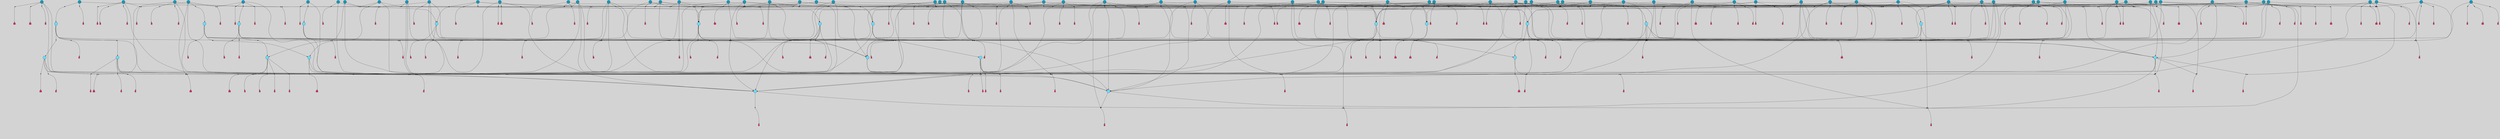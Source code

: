 // File exported with GEGELATI v1.3.1
// On the 2024-04-08 16:55:25
// With the File::TPGGraphDotExporter
digraph{
	graph[pad = "0.212, 0.055" bgcolor = lightgray]
	node[shape=circle style = filled label = ""]
		T3 [fillcolor="#66ddff"]
		T7 [fillcolor="#66ddff"]
		T9 [fillcolor="#66ddff"]
		T11 [fillcolor="#66ddff"]
		T24 [fillcolor="#66ddff"]
		T27 [fillcolor="#66ddff"]
		T82 [fillcolor="#66ddff"]
		T90 [fillcolor="#66ddff"]
		T111 [fillcolor="#66ddff"]
		T129 [fillcolor="#66ddff"]
		T131 [fillcolor="#66ddff"]
		T149 [fillcolor="#66ddff"]
		T158 [fillcolor="#1199bb"]
		T175 [fillcolor="#66ddff"]
		T188 [fillcolor="#66ddff"]
		T194 [fillcolor="#66ddff"]
		T237 [fillcolor="#1199bb"]
		T262 [fillcolor="#1199bb"]
		T270 [fillcolor="#1199bb"]
		T273 [fillcolor="#1199bb"]
		T282 [fillcolor="#1199bb"]
		T293 [fillcolor="#1199bb"]
		T310 [fillcolor="#66ddff"]
		T319 [fillcolor="#66ddff"]
		T345 [fillcolor="#1199bb"]
		T350 [fillcolor="#66ddff"]
		T360 [fillcolor="#1199bb"]
		T369 [fillcolor="#1199bb"]
		T372 [fillcolor="#1199bb"]
		T386 [fillcolor="#66ddff"]
		T387 [fillcolor="#1199bb"]
		T390 [fillcolor="#1199bb"]
		T391 [fillcolor="#1199bb"]
		T393 [fillcolor="#1199bb"]
		T371 [fillcolor="#66ddff"]
		T407 [fillcolor="#66ddff"]
		T409 [fillcolor="#1199bb"]
		T410 [fillcolor="#66ddff"]
		T413 [fillcolor="#1199bb"]
		T414 [fillcolor="#66ddff"]
		T415 [fillcolor="#1199bb"]
		T416 [fillcolor="#1199bb"]
		T417 [fillcolor="#1199bb"]
		T418 [fillcolor="#1199bb"]
		T419 [fillcolor="#1199bb"]
		T420 [fillcolor="#1199bb"]
		T421 [fillcolor="#1199bb"]
		T422 [fillcolor="#1199bb"]
		T423 [fillcolor="#1199bb"]
		T424 [fillcolor="#1199bb"]
		T425 [fillcolor="#1199bb"]
		T361 [fillcolor="#1199bb"]
		T431 [fillcolor="#1199bb"]
		T433 [fillcolor="#1199bb"]
		T434 [fillcolor="#1199bb"]
		T436 [fillcolor="#1199bb"]
		T437 [fillcolor="#1199bb"]
		T438 [fillcolor="#1199bb"]
		T439 [fillcolor="#1199bb"]
		T440 [fillcolor="#1199bb"]
		T443 [fillcolor="#1199bb"]
		T444 [fillcolor="#1199bb"]
		T445 [fillcolor="#1199bb"]
		T446 [fillcolor="#1199bb"]
		T447 [fillcolor="#1199bb"]
		T451 [fillcolor="#1199bb"]
		T452 [fillcolor="#1199bb"]
		T458 [fillcolor="#1199bb"]
		T459 [fillcolor="#1199bb"]
		T462 [fillcolor="#1199bb"]
		T469 [fillcolor="#1199bb"]
		T472 [fillcolor="#1199bb"]
		T473 [fillcolor="#1199bb"]
		T474 [fillcolor="#1199bb"]
		T476 [fillcolor="#1199bb"]
		T479 [fillcolor="#1199bb"]
		T480 [fillcolor="#1199bb"]
		T482 [fillcolor="#1199bb"]
		T483 [fillcolor="#1199bb"]
		T484 [fillcolor="#1199bb"]
		T485 [fillcolor="#1199bb"]
		T486 [fillcolor="#1199bb"]
		T487 [fillcolor="#1199bb"]
		T429 [fillcolor="#1199bb"]
		T488 [fillcolor="#1199bb"]
		T490 [fillcolor="#1199bb"]
		T492 [fillcolor="#1199bb"]
		T496 [fillcolor="#1199bb"]
		T321 [fillcolor="#1199bb"]
		T500 [fillcolor="#1199bb"]
		T501 [fillcolor="#1199bb"]
		T502 [fillcolor="#1199bb"]
		T503 [fillcolor="#1199bb"]
		T505 [fillcolor="#1199bb"]
		T507 [fillcolor="#1199bb"]
		T509 [fillcolor="#1199bb"]
		T510 [fillcolor="#1199bb"]
		T511 [fillcolor="#1199bb"]
		T512 [fillcolor="#1199bb"]
		T513 [fillcolor="#1199bb"]
		T514 [fillcolor="#1199bb"]
		P4403 [fillcolor="#cccccc" shape=point] //6|
		I4403 [shape=box style=invis label="6|1&2|6#1|7&#92;n10|7&2|0#1|5&#92;n9|4&0|1#2|2&#92;n8|6&0|0#1|0&#92;n"]
		P4403 -> I4403[style=invis]
		A3483 [fillcolor="#ff3366" shape=box margin=0.03 width=0 height=0 label="3"]
		T3 -> P4403 -> A3483
		P4404 [fillcolor="#cccccc" shape=point] //3|
		I4404 [shape=box style=invis label="7|6&2|4#0|2&#92;n10|3&2|7#1|4&#92;n11|6&0|4#0|1&#92;n7|1&0|0#2|6&#92;n7|6&0|3#2|6&#92;n4|0&2|6#0|1&#92;n4|4&2|5#0|2&#92;n4|6&0|4#2|7&#92;n10|0&2|3#1|5&#92;n2|6&0|5#0|2&#92;n1|0&2|3#0|7&#92;n1|6&2|0#0|5&#92;n6|2&0|1#0|7&#92;n9|2&0|3#2|7&#92;n5|3&0|6#0|6&#92;n1|7&2|5#2|3&#92;n8|1&2|7#0|6&#92;n1|0&2|5#2|1&#92;n7|1&2|2#2|5&#92;n7|4&2|6#0|3&#92;n"]
		P4404 -> I4404[style=invis]
		A3484 [fillcolor="#ff3366" shape=box margin=0.03 width=0 height=0 label="4"]
		T3 -> P4404 -> A3484
		P4405 [fillcolor="#cccccc" shape=point] //-3|
		I4405 [shape=box style=invis label="1|6&2|7#0|7&#92;n10|2&0|7#1|3&#92;n9|6&2|7#2|2&#92;n5|3&0|7#0|7&#92;n1|6&2|3#0|0&#92;n2|3&2|3#2|2&#92;n5|1&2|6#0|6&#92;n"]
		P4405 -> I4405[style=invis]
		A3485 [fillcolor="#ff3366" shape=box margin=0.03 width=0 height=0 label="7"]
		T7 -> P4405 -> A3485
		P4406 [fillcolor="#cccccc" shape=point] //5|
		I4406 [shape=box style=invis label="0|5&2|3#0|1&#92;n0|6&2|1#2|4&#92;n6|2&2|6#0|7&#92;n7|4&0|3#0|1&#92;n5|4&0|7#1|6&#92;n9|1&0|5#2|2&#92;n6|3&2|3#1|7&#92;n11|7&2|4#1|6&#92;n2|5&0|1#0|0&#92;n4|7&0|0#0|2&#92;n6|2&0|6#0|0&#92;n2|1&2|6#2|4&#92;n10|0&2|0#1|0&#92;n6|6&2|4#0|6&#92;n"]
		P4406 -> I4406[style=invis]
		A3486 [fillcolor="#ff3366" shape=box margin=0.03 width=0 height=0 label="8"]
		T7 -> P4406 -> A3486
		P4407 [fillcolor="#cccccc" shape=point] //-6|
		I4407 [shape=box style=invis label="11|1&0|7#2|0&#92;n10|4&0|1#1|0&#92;n4|3&2|4#2|1&#92;n0|5&2|0#0|0&#92;n6|1&0|0#0|3&#92;n8|2&2|0#0|4&#92;n11|4&2|0#1|6&#92;n7|0&2|6#2|3&#92;n5|3&2|6#2|0&#92;n2|0&2|0#0|4&#92;n"]
		P4407 -> I4407[style=invis]
		A3487 [fillcolor="#ff3366" shape=box margin=0.03 width=0 height=0 label="9"]
		T9 -> P4407 -> A3487
		P4408 [fillcolor="#cccccc" shape=point] //2|
		I4408 [shape=box style=invis label="6|3&2|7#1|4&#92;n8|6&0|0#2|5&#92;n2|1&0|2#0|3&#92;n8|7&0|6#0|4&#92;n2|1&2|0#0|1&#92;n0|0&2|2#2|3&#92;n6|6&0|7#2|1&#92;n6|1&0|7#2|6&#92;n5|4&2|7#0|4&#92;n0|3&0|4#2|0&#92;n11|0&2|0#2|5&#92;n4|5&2|5#2|4&#92;n5|7&0|6#0|4&#92;n9|7&2|5#0|3&#92;n5|4&2|1#0|3&#92;n5|3&0|1#1|7&#92;n0|4&0|3#2|5&#92;n"]
		P4408 -> I4408[style=invis]
		A3488 [fillcolor="#ff3366" shape=box margin=0.03 width=0 height=0 label="10"]
		T9 -> P4408 -> A3488
		P4409 [fillcolor="#cccccc" shape=point] //6|
		I4409 [shape=box style=invis label="3|0&2|7#2|2&#92;n3|2&0|4#2|5&#92;n5|1&0|2#1|0&#92;n8|7&0|1#2|0&#92;n8|5&0|3#0|6&#92;n0|2&0|2#2|3&#92;n1|5&2|5#0|5&#92;n5|6&0|6#0|7&#92;n6|7&0|0#2|6&#92;n1|2&2|3#0|0&#92;n7|7&2|3#0|4&#92;n0|7&2|7#0|6&#92;n1|0&2|2#2|7&#92;n4|4&0|1#0|0&#92;n"]
		P4409 -> I4409[style=invis]
		A3489 [fillcolor="#ff3366" shape=box margin=0.03 width=0 height=0 label="11"]
		T11 -> P4409 -> A3489
		P4410 [fillcolor="#cccccc" shape=point] //-4|
		I4410 [shape=box style=invis label="4|1&0|4#2|6&#92;n1|2&2|2#2|0&#92;n1|2&2|0#0|6&#92;n8|4&2|3#2|5&#92;n5|5&2|1#1|0&#92;n"]
		P4410 -> I4410[style=invis]
		A3490 [fillcolor="#ff3366" shape=box margin=0.03 width=0 height=0 label="12"]
		T11 -> P4410 -> A3490
		P4411 [fillcolor="#cccccc" shape=point] //1|
		I4411 [shape=box style=invis label="5|1&0|6#2|7&#92;n2|4&0|4#2|2&#92;n0|6&0|5#0|4&#92;n10|6&2|5#1|6&#92;n9|3&0|1#1|7&#92;n10|3&2|2#1|0&#92;n5|0&0|0#2|1&#92;n11|3&2|3#1|5&#92;n10|3&0|1#1|0&#92;n2|4&0|1#0|1&#92;n0|2&0|3#2|4&#92;n9|2&2|1#2|5&#92;n11|7&2|6#2|6&#92;n"]
		P4411 -> I4411[style=invis]
		T24 -> P4411 -> T7
		P4412 [fillcolor="#cccccc" shape=point] //5|
		I4412 [shape=box style=invis label="3|0&2|0#0|1&#92;n3|0&0|7#0|1&#92;n5|3&0|2#2|6&#92;n4|4&2|4#2|6&#92;n11|2&0|7#1|6&#92;n2|7&2|2#2|5&#92;n9|3&2|6#2|7&#92;n7|7&0|0#0|4&#92;n6|1&2|4#2|3&#92;n5|4&2|0#1|6&#92;n1|3&0|7#0|4&#92;n"]
		P4412 -> I4412[style=invis]
		A3491 [fillcolor="#ff3366" shape=box margin=0.03 width=0 height=0 label="7"]
		T24 -> P4412 -> A3491
		P4413 [fillcolor="#cccccc" shape=point] //-2|
		I4413 [shape=box style=invis label="4|1&0|4#0|3&#92;n4|2&0|5#2|0&#92;n5|5&2|6#0|5&#92;n1|4&0|1#0|2&#92;n6|3&2|7#1|5&#92;n0|4&2|0#0|3&#92;n8|5&2|5#1|2&#92;n10|7&2|7#1|1&#92;n3|4&0|0#2|1&#92;n3|6&2|5#2|5&#92;n8|3&0|1#0|7&#92;n10|0&2|7#1|3&#92;n4|1&2|4#0|1&#92;n9|3&2|0#0|4&#92;n3|6&2|0#0|4&#92;n1|2&0|6#2|1&#92;n4|0&2|1#2|2&#92;n"]
		P4413 -> I4413[style=invis]
		A3492 [fillcolor="#ff3366" shape=box margin=0.03 width=0 height=0 label="14"]
		T24 -> P4413 -> A3492
		P4414 [fillcolor="#cccccc" shape=point] //2|
		I4414 [shape=box style=invis label="9|1&2|3#0|1&#92;n5|2&2|0#2|4&#92;n3|6&2|5#2|7&#92;n7|0&2|5#0|4&#92;n1|2&0|3#0|5&#92;n7|3&2|7#0|0&#92;n"]
		P4414 -> I4414[style=invis]
		A3493 [fillcolor="#ff3366" shape=box margin=0.03 width=0 height=0 label="2"]
		T27 -> P4414 -> A3493
		P4415 [fillcolor="#cccccc" shape=point] //-6|
		I4415 [shape=box style=invis label="7|5&0|4#0|4&#92;n11|0&2|5#2|1&#92;n"]
		P4415 -> I4415[style=invis]
		A3494 [fillcolor="#ff3366" shape=box margin=0.03 width=0 height=0 label="3"]
		T27 -> P4415 -> A3494
		T27 -> P4404
		P4416 [fillcolor="#cccccc" shape=point] //0|
		I4416 [shape=box style=invis label="2|5&0|1#0|6&#92;n6|1&2|2#2|7&#92;n8|0&0|3#1|4&#92;n4|3&2|5#2|4&#92;n8|1&2|4#0|0&#92;n6|6&0|1#2|6&#92;n11|7&2|4#2|5&#92;n6|2&2|4#0|2&#92;n8|5&2|4#2|4&#92;n2|1&2|1#2|2&#92;n2|7&2|5#2|6&#92;n9|7&0|5#0|4&#92;n1|2&0|5#2|6&#92;n4|2&2|3#2|7&#92;n3|3&2|1#0|2&#92;n"]
		P4416 -> I4416[style=invis]
		A3495 [fillcolor="#ff3366" shape=box margin=0.03 width=0 height=0 label="5"]
		T27 -> P4416 -> A3495
		P4417 [fillcolor="#cccccc" shape=point] //0|
		I4417 [shape=box style=invis label="4|0&0|3#2|7&#92;n10|2&0|3#1|7&#92;n3|5&0|2#0|3&#92;n4|5&0|0#2|1&#92;n10|7&2|0#1|2&#92;n5|3&2|3#1|6&#92;n9|5&2|0#0|4&#92;n5|4&2|7#0|2&#92;n10|3&2|7#1|4&#92;n7|2&0|1#2|6&#92;n8|6&0|5#0|5&#92;n8|7&2|3#0|5&#92;n2|6&2|4#0|0&#92;n"]
		P4417 -> I4417[style=invis]
		A3496 [fillcolor="#ff3366" shape=box margin=0.03 width=0 height=0 label="5"]
		T27 -> P4417 -> A3496
		P4418 [fillcolor="#cccccc" shape=point] //6|
		I4418 [shape=box style=invis label="7|0&2|5#1|2&#92;n10|6&2|1#1|3&#92;n7|5&0|2#0|7&#92;n10|7&0|1#1|5&#92;n4|6&2|5#0|5&#92;n4|4&0|7#2|7&#92;n"]
		P4418 -> I4418[style=invis]
		A3497 [fillcolor="#ff3366" shape=box margin=0.03 width=0 height=0 label="7"]
		T82 -> P4418 -> A3497
		P4419 [fillcolor="#cccccc" shape=point] //6|
		I4419 [shape=box style=invis label="0|5&2|3#0|1&#92;n0|6&2|1#2|4&#92;n9|1&0|5#2|2&#92;n7|4&0|3#0|1&#92;n5|4&0|7#1|6&#92;n2|5&0|1#0|0&#92;n6|3&2|3#1|7&#92;n11|7&2|4#1|6&#92;n6|2&2|6#0|1&#92;n4|7&0|0#0|2&#92;n6|2&0|6#0|0&#92;n9|1&2|6#2|4&#92;n10|0&2|0#1|0&#92;n6|6&2|4#0|6&#92;n"]
		P4419 -> I4419[style=invis]
		A3498 [fillcolor="#ff3366" shape=box margin=0.03 width=0 height=0 label="8"]
		T82 -> P4419 -> A3498
		T82 -> P4407
		P4420 [fillcolor="#cccccc" shape=point] //-2|
		I4420 [shape=box style=invis label="8|4&2|1#2|5&#92;n4|1&0|7#2|1&#92;n5|7&2|3#2|2&#92;n10|4&2|5#1|7&#92;n10|0&2|6#1|3&#92;n4|5&2|7#0|6&#92;n9|5&2|4#0|4&#92;n2|4&0|5#0|7&#92;n11|1&2|4#2|6&#92;n5|6&0|7#1|2&#92;n2|7&2|7#2|6&#92;n5|2&0|5#1|5&#92;n3|0&0|6#0|2&#92;n4|0&0|4#2|4&#92;n4|4&2|6#0|7&#92;n10|6&2|0#1|4&#92;n9|7&0|3#1|4&#92;n1|4&2|6#0|3&#92;n11|5&2|6#0|3&#92;n0|3&0|5#0|1&#92;n"]
		P4420 -> I4420[style=invis]
		A3499 [fillcolor="#ff3366" shape=box margin=0.03 width=0 height=0 label="13"]
		T90 -> P4420 -> A3499
		P4421 [fillcolor="#cccccc" shape=point] //4|
		I4421 [shape=box style=invis label="7|1&2|6#1|3&#92;n10|1&0|3#1|6&#92;n8|5&2|3#2|1&#92;n11|5&0|0#2|6&#92;n4|1&0|6#0|0&#92;n11|1&0|2#0|3&#92;n2|0&2|1#0|7&#92;n"]
		P4421 -> I4421[style=invis]
		A3500 [fillcolor="#ff3366" shape=box margin=0.03 width=0 height=0 label="2"]
		T90 -> P4421 -> A3500
		P4422 [fillcolor="#cccccc" shape=point] //7|
		I4422 [shape=box style=invis label="10|3&0|1#1|4&#92;n4|6&0|0#0|2&#92;n4|5&0|6#0|0&#92;n4|3&0|6#2|1&#92;n7|0&0|3#1|2&#92;n4|7&0|6#0|5&#92;n7|6&0|7#0|6&#92;n6|6&0|0#0|3&#92;n11|1&0|4#2|5&#92;n10|2&0|3#1|2&#92;n"]
		P4422 -> I4422[style=invis]
		A3501 [fillcolor="#ff3366" shape=box margin=0.03 width=0 height=0 label="4"]
		T90 -> P4422 -> A3501
		P4423 [fillcolor="#cccccc" shape=point] //-3|
		I4423 [shape=box style=invis label="8|1&2|3#0|5&#92;n0|6&0|5#0|5&#92;n3|7&2|1#0|6&#92;n3|5&0|1#0|0&#92;n9|5&2|0#0|4&#92;n3|5&0|2#0|3&#92;n10|6&2|4#1|0&#92;n9|4&2|7#2|6&#92;n1|7&2|5#2|2&#92;n"]
		P4423 -> I4423[style=invis]
		A3502 [fillcolor="#ff3366" shape=box margin=0.03 width=0 height=0 label="5"]
		T90 -> P4423 -> A3502
		P4424 [fillcolor="#cccccc" shape=point] //-7|
		I4424 [shape=box style=invis label="3|0&2|0#0|1&#92;n1|1&0|2#0|4&#92;n11|2&0|7#1|6&#92;n9|7&0|0#0|4&#92;n3|0&0|7#0|1&#92;n9|3&2|6#2|7&#92;n5|3&0|2#2|6&#92;n6|1&2|4#2|3&#92;n5|4&2|0#1|6&#92;n1|3&0|7#0|7&#92;n"]
		P4424 -> I4424[style=invis]
		A3503 [fillcolor="#ff3366" shape=box margin=0.03 width=0 height=0 label="7"]
		T90 -> P4424 -> A3503
		P4425 [fillcolor="#cccccc" shape=point] //-5|
		I4425 [shape=box style=invis label="0|0&2|3#0|2&#92;n10|5&0|6#1|3&#92;n7|3&0|6#2|3&#92;n3|4&0|6#0|6&#92;n10|5&0|2#1|1&#92;n5|0&0|1#0|3&#92;n6|6&2|5#1|5&#92;n7|4&0|2#1|7&#92;n5|7&0|1#2|5&#92;n1|5&0|0#0|3&#92;n7|5&2|1#2|6&#92;n9|0&0|2#0|0&#92;n4|0&2|4#0|0&#92;n4|6&0|0#2|3&#92;n3|1&0|6#2|5&#92;n7|7&2|1#2|3&#92;n9|4&2|2#0|6&#92;n"]
		P4425 -> I4425[style=invis]
		T111 -> P4425 -> T9
		P4426 [fillcolor="#cccccc" shape=point] //7|
		I4426 [shape=box style=invis label="7|4&2|1#2|0&#92;n4|1&2|4#2|3&#92;n5|0&2|0#2|2&#92;n6|1&2|4#2|6&#92;n"]
		P4426 -> I4426[style=invis]
		A3504 [fillcolor="#ff3366" shape=box margin=0.03 width=0 height=0 label="9"]
		T111 -> P4426 -> A3504
		P4427 [fillcolor="#cccccc" shape=point] //2|
		I4427 [shape=box style=invis label="3|0&2|0#0|1&#92;n11|2&0|7#1|6&#92;n8|7&2|4#0|5&#92;n5|3&0|2#2|6&#92;n4|4&2|4#2|6&#92;n3|0&0|7#0|1&#92;n2|7&2|2#2|5&#92;n9|3&2|6#2|7&#92;n7|7&0|0#0|4&#92;n6|1&2|4#1|3&#92;n5|4&2|0#1|6&#92;n1|3&0|7#0|4&#92;n"]
		P4427 -> I4427[style=invis]
		A3505 [fillcolor="#ff3366" shape=box margin=0.03 width=0 height=0 label="7"]
		T111 -> P4427 -> A3505
		T111 -> P4407
		P4428 [fillcolor="#cccccc" shape=point] //8|
		I4428 [shape=box style=invis label="9|0&0|1#2|0&#92;n10|1&2|5#1|4&#92;n8|2&2|6#0|4&#92;n2|4&2|5#2|3&#92;n4|2&2|2#0|2&#92;n7|5&0|2#0|0&#92;n8|2&2|1#1|3&#92;n8|7&0|7#2|1&#92;n1|1&0|0#0|7&#92;n5|6&2|5#1|0&#92;n6|6&2|5#0|0&#92;n11|4&0|3#2|6&#92;n4|2&2|4#0|7&#92;n5|6&0|1#2|0&#92;n11|3&0|2#0|7&#92;n"]
		P4428 -> I4428[style=invis]
		A3506 [fillcolor="#ff3366" shape=box margin=0.03 width=0 height=0 label="6"]
		T129 -> P4428 -> A3506
		T129 -> P4412
		P4429 [fillcolor="#cccccc" shape=point] //10|
		I4429 [shape=box style=invis label="4|5&2|7#2|1&#92;n1|7&2|3#0|6&#92;n3|5&2|2#0|3&#92;n10|3&0|7#1|4&#92;n7|1&0|4#2|6&#92;n10|2&0|3#1|7&#92;n9|5&2|0#0|4&#92;n4|0&0|3#2|7&#92;n11|4&2|6#1|2&#92;n5|4&2|7#0|2&#92;n2|6&2|4#0|0&#92;n6|5&0|7#2|1&#92;n5|3&2|3#1|6&#92;n10|7&2|0#1|2&#92;n"]
		P4429 -> I4429[style=invis]
		A3507 [fillcolor="#ff3366" shape=box margin=0.03 width=0 height=0 label="5"]
		T129 -> P4429 -> A3507
		P4430 [fillcolor="#cccccc" shape=point] //5|
		I4430 [shape=box style=invis label="9|4&2|3#1|3&#92;n0|4&2|4#0|5&#92;n6|1&2|6#2|5&#92;n4|0&0|5#2|0&#92;n"]
		P4430 -> I4430[style=invis]
		A3508 [fillcolor="#ff3366" shape=box margin=0.03 width=0 height=0 label="7"]
		T129 -> P4430 -> A3508
		P4431 [fillcolor="#cccccc" shape=point] //6|
		I4431 [shape=box style=invis label="9|4&2|7#0|6&#92;n8|4&0|1#1|0&#92;n1|3&0|0#2|1&#92;n2|4&0|6#2|2&#92;n5|1&2|5#0|7&#92;n3|0&0|3#2|6&#92;n2|2&2|6#0|2&#92;n8|4&0|4#2|2&#92;n5|1&2|4#0|3&#92;n9|4&0|6#0|6&#92;n5|0&2|2#1|5&#92;n11|7&0|0#1|1&#92;n0|4&0|3#0|3&#92;n7|7&2|4#2|5&#92;n1|5&0|1#2|1&#92;n"]
		P4431 -> I4431[style=invis]
		A3509 [fillcolor="#ff3366" shape=box margin=0.03 width=0 height=0 label="1"]
		T129 -> P4431 -> A3509
		P4432 [fillcolor="#cccccc" shape=point] //6|
		I4432 [shape=box style=invis label="10|4&2|6#1|2&#92;n8|4&0|1#1|0&#92;n0|4&2|6#0|0&#92;n8|4&2|5#2|1&#92;n7|5&2|5#1|0&#92;n3|6&0|6#2|2&#92;n1|7&0|7#0|5&#92;n2|0&0|7#2|4&#92;n2|6&2|2#0|0&#92;n0|7&2|7#0|7&#92;n11|6&0|4#2|2&#92;n5|5&0|0#0|1&#92;n10|1&0|0#1|0&#92;n7|3&0|1#2|5&#92;n9|2&2|7#1|5&#92;n9|4&2|6#2|7&#92;n1|6&2|4#2|2&#92;n3|3&2|2#0|7&#92;n1|6&2|0#0|0&#92;n6|4&2|6#1|0&#92;n"]
		P4432 -> I4432[style=invis]
		A3510 [fillcolor="#ff3366" shape=box margin=0.03 width=0 height=0 label="1"]
		T131 -> P4432 -> A3510
		P4433 [fillcolor="#cccccc" shape=point] //9|
		I4433 [shape=box style=invis label="11|0&2|0#1|1&#92;n3|6&0|6#0|0&#92;n1|4&0|0#2|4&#92;n7|5&2|2#1|3&#92;n11|7&2|6#1|7&#92;n5|2&0|6#1|5&#92;n9|5&0|6#0|3&#92;n2|2&2|7#0|5&#92;n9|3&2|2#2|0&#92;n11|0&2|7#0|1&#92;n1|1&2|0#0|1&#92;n6|6&0|6#1|2&#92;n9|7&0|1#0|3&#92;n2|0&2|4#2|5&#92;n2|4&2|2#0|0&#92;n6|1&2|1#1|7&#92;n10|7&2|5#1|6&#92;n11|5&2|7#2|4&#92;n"]
		P4433 -> I4433[style=invis]
		A3511 [fillcolor="#ff3366" shape=box margin=0.03 width=0 height=0 label="1"]
		T131 -> P4433 -> A3511
		T131 -> P4415
		P4434 [fillcolor="#cccccc" shape=point] //5|
		I4434 [shape=box style=invis label="3|0&0|0#0|1&#92;n5|6&0|4#0|3&#92;n4|4&2|4#2|6&#92;n11|2&0|7#1|6&#92;n2|7&2|2#2|5&#92;n9|3&2|6#2|7&#92;n7|7&0|0#0|4&#92;n6|1&2|4#2|3&#92;n5|4&2|0#1|6&#92;n5|3&0|2#2|6&#92;n1|3&0|7#0|4&#92;n"]
		P4434 -> I4434[style=invis]
		A3512 [fillcolor="#ff3366" shape=box margin=0.03 width=0 height=0 label="7"]
		T131 -> P4434 -> A3512
		T131 -> P4430
		P4435 [fillcolor="#cccccc" shape=point] //-3|
		I4435 [shape=box style=invis label="2|6&0|0#0|7&#92;n9|6&2|0#0|6&#92;n3|0&0|5#0|1&#92;n5|5&0|4#0|3&#92;n6|1&2|4#2|3&#92;n2|7&2|2#2|5&#92;n5|3&0|2#2|6&#92;n7|7&0|0#0|4&#92;n5|4&2|0#1|6&#92;n9|3&2|6#2|7&#92;n1|3&0|7#0|4&#92;n"]
		P4435 -> I4435[style=invis]
		A3513 [fillcolor="#ff3366" shape=box margin=0.03 width=0 height=0 label="7"]
		T149 -> P4435 -> A3513
		P4436 [fillcolor="#cccccc" shape=point] //4|
		I4436 [shape=box style=invis label="6|0&0|7#1|0&#92;n8|6&2|6#2|7&#92;n"]
		P4436 -> I4436[style=invis]
		A3514 [fillcolor="#ff3366" shape=box margin=0.03 width=0 height=0 label="3"]
		T149 -> P4436 -> A3514
		P4437 [fillcolor="#cccccc" shape=point] //0|
		I4437 [shape=box style=invis label="2|5&0|1#0|6&#92;n6|1&2|2#2|7&#92;n8|0&0|3#1|4&#92;n11|7&2|4#2|5&#92;n8|1&2|4#0|0&#92;n6|6&0|1#2|6&#92;n7|0&2|4#1|0&#92;n4|1&2|5#2|4&#92;n6|2&2|4#0|2&#92;n8|5&2|4#2|4&#92;n2|1&2|1#2|2&#92;n2|7&2|5#2|6&#92;n9|7&0|5#0|4&#92;n1|2&0|5#2|6&#92;n4|2&2|3#2|7&#92;n3|3&2|1#0|2&#92;n"]
		P4437 -> I4437[style=invis]
		A3515 [fillcolor="#ff3366" shape=box margin=0.03 width=0 height=0 label="5"]
		T149 -> P4437 -> A3515
		P4438 [fillcolor="#cccccc" shape=point] //-8|
		I4438 [shape=box style=invis label="7|5&0|4#2|4&#92;n"]
		P4438 -> I4438[style=invis]
		A3516 [fillcolor="#ff3366" shape=box margin=0.03 width=0 height=0 label="3"]
		T149 -> P4438 -> A3516
		P4439 [fillcolor="#cccccc" shape=point] //7|
		I4439 [shape=box style=invis label="1|6&2|7#0|7&#92;n9|6&2|7#2|2&#92;n10|2&0|7#1|0&#92;n1|6&2|3#0|0&#92;n5|0&2|2#1|1&#92;n2|3&2|3#2|2&#92;n5|1&2|6#0|6&#92;n"]
		P4439 -> I4439[style=invis]
		T149 -> P4439 -> T90
		P4440 [fillcolor="#cccccc" shape=point] //7|
		I4440 [shape=box style=invis label="7|0&2|1#2|0&#92;n9|7&2|1#1|7&#92;n8|2&0|1#1|0&#92;n6|6&0|2#1|1&#92;n2|2&0|5#0|0&#92;n5|7&0|0#2|1&#92;n5|1&2|5#1|5&#92;n4|7&2|4#2|3&#92;n10|5&2|2#1|5&#92;n1|3&2|2#2|0&#92;n10|2&2|6#1|5&#92;n"]
		P4440 -> I4440[style=invis]
		A3517 [fillcolor="#ff3366" shape=box margin=0.03 width=0 height=0 label="1"]
		T158 -> P4440 -> A3517
		P4441 [fillcolor="#cccccc" shape=point] //7|
		I4441 [shape=box style=invis label="7|4&2|7#0|4&#92;n4|6&0|1#2|5&#92;n2|1&2|3#0|0&#92;n4|3&2|0#0|1&#92;n0|0&2|7#2|7&#92;n7|7&0|5#2|3&#92;n5|0&2|1#2|2&#92;n10|0&0|4#1|2&#92;n4|4&0|7#0|0&#92;n6|7&0|2#0|1&#92;n1|4&2|5#0|4&#92;n"]
		P4441 -> I4441[style=invis]
		A3518 [fillcolor="#ff3366" shape=box margin=0.03 width=0 height=0 label="0"]
		T158 -> P4441 -> A3518
		P4442 [fillcolor="#cccccc" shape=point] //5|
		I4442 [shape=box style=invis label="0|5&2|3#0|1&#92;n0|6&2|1#2|4&#92;n6|2&2|6#0|7&#92;n9|0&2|7#1|1&#92;n7|4&0|3#0|1&#92;n11|7&2|4#1|6&#92;n9|1&0|5#2|2&#92;n5|4&0|7#1|6&#92;n2|5&0|1#0|0&#92;n4|7&0|0#0|2&#92;n6|2&0|6#0|0&#92;n2|1&2|6#2|4&#92;n10|0&0|0#1|0&#92;n6|6&2|4#0|6&#92;n"]
		P4442 -> I4442[style=invis]
		T158 -> P4442 -> T129
		P4443 [fillcolor="#cccccc" shape=point] //3|
		I4443 [shape=box style=invis label="4|7&0|7#2|7&#92;n11|5&2|6#0|2&#92;n5|5&2|6#2|0&#92;n3|2&0|6#0|3&#92;n10|2&2|5#1|5&#92;n9|4&2|3#1|5&#92;n2|5&2|7#2|4&#92;n11|3&2|5#1|0&#92;n7|0&0|7#2|1&#92;n1|2&0|5#0|1&#92;n"]
		P4443 -> I4443[style=invis]
		A3519 [fillcolor="#ff3366" shape=box margin=0.03 width=0 height=0 label="5"]
		T175 -> P4443 -> A3519
		P4444 [fillcolor="#cccccc" shape=point] //2|
		I4444 [shape=box style=invis label="7|1&0|6#0|1&#92;n5|2&2|5#1|6&#92;n10|1&2|1#1|1&#92;n4|7&0|4#2|2&#92;n11|7&0|4#2|7&#92;n5|0&0|5#1|7&#92;n8|2&0|5#2|4&#92;n10|0&2|6#1|6&#92;n5|1&0|1#2|3&#92;n1|6&2|0#0|1&#92;n9|6&2|2#1|4&#92;n3|4&2|3#0|0&#92;n10|1&0|1#1|0&#92;n2|2&0|1#2|1&#92;n3|1&2|7#0|3&#92;n"]
		P4444 -> I4444[style=invis]
		A3520 [fillcolor="#ff3366" shape=box margin=0.03 width=0 height=0 label="10"]
		T175 -> P4444 -> A3520
		P4445 [fillcolor="#cccccc" shape=point] //-1|
		I4445 [shape=box style=invis label="1|7&2|1#0|6&#92;n8|1&2|3#0|5&#92;n10|6&2|7#1|0&#92;n1|7&2|5#0|2&#92;n0|3&0|3#2|2&#92;n3|5&0|1#0|0&#92;n3|5&0|2#0|3&#92;n1|5&2|0#0|4&#92;n5|7&2|2#2|5&#92;n4|0&2|3#0|3&#92;n"]
		P4445 -> I4445[style=invis]
		T175 -> P4445 -> T3
		P4446 [fillcolor="#cccccc" shape=point] //-3|
		I4446 [shape=box style=invis label="6|3&2|4#1|4&#92;n5|3&0|1#1|7&#92;n2|1&0|2#2|3&#92;n8|7&0|6#0|4&#92;n2|1&2|0#0|1&#92;n0|0&2|2#2|3&#92;n6|1&0|7#2|6&#92;n5|7&0|2#0|4&#92;n0|3&0|4#2|0&#92;n11|0&2|0#2|5&#92;n6|0&2|0#1|4&#92;n8|6&0|2#2|5&#92;n5|4&2|1#0|3&#92;n9|7&2|5#0|3&#92;n5|4&2|7#0|4&#92;n"]
		P4446 -> I4446[style=invis]
		A3521 [fillcolor="#ff3366" shape=box margin=0.03 width=0 height=0 label="10"]
		T175 -> P4446 -> A3521
		P4447 [fillcolor="#cccccc" shape=point] //4|
		I4447 [shape=box style=invis label="7|1&0|6#0|1&#92;n5|2&2|5#1|6&#92;n10|1&2|1#1|1&#92;n9|6&2|2#1|4&#92;n4|7&0|4#2|2&#92;n9|6&0|4#1|1&#92;n10|0&2|6#1|6&#92;n5|1&0|1#2|3&#92;n1|6&2|0#0|1&#92;n8|2&0|5#2|4&#92;n3|4&2|3#0|0&#92;n10|1&0|5#1|0&#92;n2|2&0|1#2|1&#92;n3|1&2|7#0|3&#92;n"]
		P4447 -> I4447[style=invis]
		A3522 [fillcolor="#ff3366" shape=box margin=0.03 width=0 height=0 label="10"]
		T175 -> P4447 -> A3522
		P4448 [fillcolor="#cccccc" shape=point] //-9|
		I4448 [shape=box style=invis label="10|7&2|3#1|3&#92;n6|1&2|4#2|3&#92;n2|0&2|0#2|7&#92;n5|4&2|5#1|3&#92;n2|2&2|1#0|3&#92;n9|0&2|0#0|3&#92;n"]
		P4448 -> I4448[style=invis]
		A3523 [fillcolor="#ff3366" shape=box margin=0.03 width=0 height=0 label="2"]
		T188 -> P4448 -> A3523
		T188 -> P4446
		P4449 [fillcolor="#cccccc" shape=point] //0|
		I4449 [shape=box style=invis label="2|6&2|4#2|0&#92;n3|7&0|2#0|3&#92;n10|3&0|3#1|7&#92;n4|5&0|0#2|1&#92;n10|7&2|0#1|2&#92;n5|3&2|3#1|6&#92;n8|6&0|5#0|5&#92;n4|5&0|5#2|6&#92;n5|4&2|7#0|2&#92;n10|3&2|7#1|4&#92;n9|5&2|0#0|4&#92;n8|7&2|3#0|5&#92;n4|0&0|3#2|7&#92;n"]
		P4449 -> I4449[style=invis]
		A3524 [fillcolor="#ff3366" shape=box margin=0.03 width=0 height=0 label="5"]
		T188 -> P4449 -> A3524
		P4450 [fillcolor="#cccccc" shape=point] //6|
		I4450 [shape=box style=invis label="9|0&2|1#2|0&#92;n5|6&0|1#2|0&#92;n3|2&0|0#0|3&#92;n8|2&2|6#0|1&#92;n2|4&2|5#2|3&#92;n10|1&2|5#1|4&#92;n7|5&0|2#0|0&#92;n8|2&2|1#1|3&#92;n8|7&0|7#2|1&#92;n1|1&0|0#0|7&#92;n6|3&2|5#0|5&#92;n11|3&0|2#0|7&#92;n11|4&0|3#2|6&#92;n4|2&2|4#0|7&#92;n4|2&2|2#0|2&#92;n5|6&2|5#1|0&#92;n"]
		P4450 -> I4450[style=invis]
		T188 -> P4450 -> T131
		P4451 [fillcolor="#cccccc" shape=point] //5|
		I4451 [shape=box style=invis label="3|0&2|0#2|1&#92;n3|0&0|7#0|1&#92;n5|3&0|2#2|6&#92;n4|4&2|4#2|6&#92;n5|4&2|0#1|6&#92;n2|7&2|2#2|5&#92;n1|3&0|7#0|4&#92;n11|6&2|2#0|7&#92;n7|7&0|0#0|4&#92;n6|1&2|4#2|3&#92;n11|0&0|7#1|6&#92;n9|3&2|6#2|7&#92;n"]
		P4451 -> I4451[style=invis]
		A3525 [fillcolor="#ff3366" shape=box margin=0.03 width=0 height=0 label="7"]
		T194 -> P4451 -> A3525
		P4452 [fillcolor="#cccccc" shape=point] //4|
		I4452 [shape=box style=invis label="7|1&0|6#0|1&#92;n6|7&2|7#1|7&#92;n10|1&2|1#1|1&#92;n9|6&2|2#1|4&#92;n4|7&0|4#2|2&#92;n9|6&0|5#1|1&#92;n10|0&2|6#1|6&#92;n5|1&0|1#2|3&#92;n10|1&0|5#1|0&#92;n3|4&2|3#0|0&#92;n8|2&0|5#2|4&#92;n1|6&2|0#0|0&#92;n2|3&0|1#2|6&#92;n5|2&2|2#1|6&#92;n2|2&0|1#2|1&#92;n3|1&2|7#0|3&#92;n6|7&2|3#0|4&#92;n"]
		P4452 -> I4452[style=invis]
		A3526 [fillcolor="#ff3366" shape=box margin=0.03 width=0 height=0 label="10"]
		T194 -> P4452 -> A3526
		P4453 [fillcolor="#cccccc" shape=point] //-4|
		I4453 [shape=box style=invis label="0|4&0|0#2|7&#92;n8|5&2|4#2|4&#92;n4|3&2|5#2|4&#92;n11|7&2|2#2|5&#92;n6|5&2|2#2|7&#92;n3|2&0|7#0|7&#92;n3|3&2|1#0|3&#92;n2|6&0|3#2|5&#92;n0|1&2|6#2|2&#92;n8|2&0|0#1|6&#92;n0|7&0|5#0|4&#92;n9|5&0|3#2|7&#92;n2|7&2|5#2|6&#92;n9|0&2|0#0|1&#92;n1|2&2|4#0|2&#92;n"]
		P4453 -> I4453[style=invis]
		T194 -> P4453 -> T27
		T194 -> P4441
		T237 -> P4416
		P4454 [fillcolor="#cccccc" shape=point] //-10|
		I4454 [shape=box style=invis label="8|2&2|7#1|7&#92;n9|2&2|5#0|4&#92;n10|7&0|7#1|6&#92;n9|7&2|6#0|3&#92;n4|4&2|1#0|1&#92;n5|6&2|0#1|4&#92;n0|0&2|0#0|5&#92;n4|5&0|1#0|2&#92;n6|1&0|7#0|6&#92;n"]
		P4454 -> I4454[style=invis]
		A3527 [fillcolor="#ff3366" shape=box margin=0.03 width=0 height=0 label="0"]
		T237 -> P4454 -> A3527
		P4455 [fillcolor="#cccccc" shape=point] //7|
		I4455 [shape=box style=invis label="3|3&2|7#0|4&#92;n4|3&2|6#0|3&#92;n8|4&0|6#1|2&#92;n5|6&2|3#0|4&#92;n0|7&2|1#0|5&#92;n8|7&2|2#2|5&#92;n9|1&0|0#1|0&#92;n10|1&2|1#1|4&#92;n10|5&0|6#1|7&#92;n5|2&2|3#0|4&#92;n2|0&2|6#2|7&#92;n1|7&0|1#0|7&#92;n"]
		P4455 -> I4455[style=invis]
		A3528 [fillcolor="#ff3366" shape=box margin=0.03 width=0 height=0 label="2"]
		T237 -> P4455 -> A3528
		P4456 [fillcolor="#cccccc" shape=point] //6|
		I4456 [shape=box style=invis label="4|3&0|6#0|3&#92;n5|7&2|3#2|2&#92;n5|6&0|7#1|2&#92;n1|4&2|6#0|3&#92;n11|1&0|4#2|6&#92;n9|5&2|4#1|4&#92;n2|4&0|5#0|7&#92;n10|0&0|6#1|3&#92;n3|1&0|6#0|2&#92;n2|7&2|7#2|6&#92;n5|2&0|5#1|5&#92;n10|4&2|5#1|7&#92;n4|0&0|4#2|4&#92;n8|4&2|1#2|5&#92;n10|6&2|0#1|4&#92;n4|5&2|7#0|6&#92;n11|5&2|6#2|3&#92;n0|3&0|5#0|1&#92;n"]
		P4456 -> I4456[style=invis]
		A3529 [fillcolor="#ff3366" shape=box margin=0.03 width=0 height=0 label="13"]
		T262 -> P4456 -> A3529
		P4457 [fillcolor="#cccccc" shape=point] //-9|
		I4457 [shape=box style=invis label="2|0&2|0#2|1&#92;n4|4&2|4#2|6&#92;n9|1&0|3#1|7&#92;n5|3&0|2#2|6&#92;n2|7&2|2#2|5&#92;n5|4&2|0#1|6&#92;n3|0&0|7#0|1&#92;n1|3&0|7#0|4&#92;n11|6&2|2#0|7&#92;n7|7&0|0#0|4&#92;n11|0&0|7#1|6&#92;n9|3&2|6#2|7&#92;n"]
		P4457 -> I4457[style=invis]
		A3530 [fillcolor="#ff3366" shape=box margin=0.03 width=0 height=0 label="7"]
		T262 -> P4457 -> A3530
		T262 -> P4438
		P4458 [fillcolor="#cccccc" shape=point] //5|
		I4458 [shape=box style=invis label="6|0&2|7#2|7&#92;n3|6&2|6#2|6&#92;n6|3&0|5#1|2&#92;n"]
		P4458 -> I4458[style=invis]
		A3531 [fillcolor="#ff3366" shape=box margin=0.03 width=0 height=0 label="3"]
		T262 -> P4458 -> A3531
		T262 -> P4404
		P4459 [fillcolor="#cccccc" shape=point] //2|
		I4459 [shape=box style=invis label="0|0&2|1#2|0&#92;n10|2&2|6#1|5&#92;n10|5&2|2#1|5&#92;n4|7&2|4#2|3&#92;n5|7&0|0#2|1&#92;n5|1&2|5#1|5&#92;n9|7&0|7#1|0&#92;n9|7&2|1#1|7&#92;n4|6&2|6#0|1&#92;n6|6&0|2#0|1&#92;n1|3&2|2#2|5&#92;n2|2&0|5#0|0&#92;n"]
		P4459 -> I4459[style=invis]
		T270 -> P4459 -> T188
		T270 -> P4442
		T270 -> P4436
		P4460 [fillcolor="#cccccc" shape=point] //5|
		I4460 [shape=box style=invis label="6|0&0|2#1|3&#92;n4|2&2|4#2|7&#92;n11|4&0|6#1|0&#92;n"]
		P4460 -> I4460[style=invis]
		A3532 [fillcolor="#ff3366" shape=box margin=0.03 width=0 height=0 label="3"]
		T270 -> P4460 -> A3532
		P4461 [fillcolor="#cccccc" shape=point] //-2|
		I4461 [shape=box style=invis label="11|7&2|0#1|7&#92;n4|3&0|1#2|5&#92;n0|4&2|4#2|7&#92;n1|6&0|0#0|4&#92;n4|0&0|0#0|5&#92;n0|6&2|3#2|0&#92;n9|6&2|5#1|3&#92;n0|7&2|1#2|5&#92;n4|4&0|5#0|1&#92;n10|4&0|0#1|0&#92;n"]
		P4461 -> I4461[style=invis]
		A3533 [fillcolor="#ff3366" shape=box margin=0.03 width=0 height=0 label="12"]
		T273 -> P4461 -> A3533
		T273 -> P4445
		T273 -> P4446
		P4462 [fillcolor="#cccccc" shape=point] //-1|
		I4462 [shape=box style=invis label="11|7&0|1#0|6&#92;n11|0&0|1#2|5&#92;n0|4&0|2#2|2&#92;n0|6&2|5#0|5&#92;n3|4&0|1#0|3&#92;n1|5&0|5#0|6&#92;n4|4&0|1#0|5&#92;n1|0&0|0#2|6&#92;n6|4&2|2#0|2&#92;n0|3&2|2#2|6&#92;n"]
		P4462 -> I4462[style=invis]
		A3534 [fillcolor="#ff3366" shape=box margin=0.03 width=0 height=0 label="5"]
		T273 -> P4462 -> A3534
		P4463 [fillcolor="#cccccc" shape=point] //-8|
		I4463 [shape=box style=invis label="0|4&0|3#2|5&#92;n2|1&0|2#2|3&#92;n8|7&0|6#0|4&#92;n0|4&2|4#0|1&#92;n9|4&2|5#0|3&#92;n0|0&2|7#2|3&#92;n4|5&2|5#2|4&#92;n5|7&0|6#0|4&#92;n5|4&2|7#0|4&#92;n0|3&0|4#2|0&#92;n6|3&2|2#1|4&#92;n11|7&2|0#2|5&#92;n6|1&0|7#2|5&#92;n5|3&0|1#1|7&#92;n2|0&2|0#0|1&#92;n6|6&0|7#2|1&#92;n"]
		P4463 -> I4463[style=invis]
		A3535 [fillcolor="#ff3366" shape=box margin=0.03 width=0 height=0 label="10"]
		T273 -> P4463 -> A3535
		P4464 [fillcolor="#cccccc" shape=point] //2|
		I4464 [shape=box style=invis label="6|1&2|4#2|3&#92;n9|0&2|0#0|3&#92;n0|7&0|4#2|2&#92;n9|7&2|5#1|3&#92;n2|0&0|0#2|7&#92;n2|2&2|1#0|7&#92;n5|3&0|7#1|4&#92;n"]
		P4464 -> I4464[style=invis]
		A3536 [fillcolor="#ff3366" shape=box margin=0.03 width=0 height=0 label="2"]
		T282 -> P4464 -> A3536
		T282 -> P4449
		P4465 [fillcolor="#cccccc" shape=point] //-9|
		I4465 [shape=box style=invis label="4|7&2|6#0|5&#92;n11|3&0|2#2|6&#92;n10|2&2|4#1|6&#92;n3|0&2|6#2|7&#92;n4|3&0|5#0|7&#92;n2|3&0|7#0|7&#92;n10|6&0|7#1|5&#92;n10|1&2|2#1|1&#92;n1|7&0|3#2|6&#92;n"]
		P4465 -> I4465[style=invis]
		A3537 [fillcolor="#ff3366" shape=box margin=0.03 width=0 height=0 label="4"]
		T282 -> P4465 -> A3537
		P4466 [fillcolor="#cccccc" shape=point] //-4|
		I4466 [shape=box style=invis label="2|5&2|1#0|7&#92;n8|0&2|3#2|1&#92;n4|1&0|6#0|0&#92;n3|0&2|4#2|5&#92;n"]
		P4466 -> I4466[style=invis]
		A3538 [fillcolor="#ff3366" shape=box margin=0.03 width=0 height=0 label="2"]
		T282 -> P4466 -> A3538
		P4467 [fillcolor="#cccccc" shape=point] //9|
		I4467 [shape=box style=invis label="9|0&2|4#1|2&#92;n10|3&0|5#1|7&#92;n"]
		P4467 -> I4467[style=invis]
		A3539 [fillcolor="#ff3366" shape=box margin=0.03 width=0 height=0 label="3"]
		T282 -> P4467 -> A3539
		P4468 [fillcolor="#cccccc" shape=point] //6|
		I4468 [shape=box style=invis label="7|0&2|1#2|0&#92;n9|7&2|1#1|2&#92;n6|6&0|2#1|1&#92;n1|3&2|2#2|0&#92;n8|2&0|1#1|0&#92;n4|2&0|5#0|0&#92;n5|7&0|0#2|1&#92;n5|1&2|5#1|5&#92;n2|6&2|1#2|1&#92;n10|5&2|2#1|5&#92;n4|7&2|4#2|3&#92;n10|2&2|6#1|5&#92;n3|0&0|1#0|0&#92;n"]
		P4468 -> I4468[style=invis]
		A3540 [fillcolor="#ff3366" shape=box margin=0.03 width=0 height=0 label="1"]
		T293 -> P4468 -> A3540
		P4469 [fillcolor="#cccccc" shape=point] //-3|
		I4469 [shape=box style=invis label="3|7&0|0#0|2&#92;n11|5&0|1#1|1&#92;n4|1&0|6#2|6&#92;n4|0&0|1#0|5&#92;n"]
		P4469 -> I4469[style=invis]
		T293 -> P4469 -> T24
		T293 -> P4412
		T293 -> P4416
		T293 -> P4407
		P4470 [fillcolor="#cccccc" shape=point] //-5|
		I4470 [shape=box style=invis label="10|6&2|5#1|6&#92;n9|3&0|1#1|7&#92;n2|4&0|1#0|1&#92;n11|3&0|7#1|6&#92;n5|1&0|6#2|7&#92;n8|0&0|0#0|1&#92;n0|6&0|7#0|4&#92;n6|7&2|6#2|6&#92;n11|0&2|3#0|5&#92;n"]
		P4470 -> I4470[style=invis]
		T310 -> P4470 -> T7
		P4471 [fillcolor="#cccccc" shape=point] //3|
		I4471 [shape=box style=invis label="7|1&2|6#2|3&#92;n10|1&0|3#1|6&#92;n4|1&0|6#0|0&#92;n2|0&2|1#2|7&#92;n11|1&0|2#0|3&#92;n"]
		P4471 -> I4471[style=invis]
		A3541 [fillcolor="#ff3366" shape=box margin=0.03 width=0 height=0 label="2"]
		T310 -> P4471 -> A3541
		P4472 [fillcolor="#cccccc" shape=point] //2|
		I4472 [shape=box style=invis label="9|1&2|3#0|1&#92;n3|6&2|5#2|7&#92;n1|2&0|3#0|5&#92;n7|0&2|5#1|4&#92;n7|3&2|7#0|0&#92;n7|6&2|5#0|7&#92;n"]
		P4472 -> I4472[style=invis]
		A3542 [fillcolor="#ff3366" shape=box margin=0.03 width=0 height=0 label="2"]
		T310 -> P4472 -> A3542
		P4473 [fillcolor="#cccccc" shape=point] //4|
		I4473 [shape=box style=invis label="5|0&2|6#2|3&#92;n8|1&2|3#1|7&#92;n"]
		P4473 -> I4473[style=invis]
		A3543 [fillcolor="#ff3366" shape=box margin=0.03 width=0 height=0 label="3"]
		T310 -> P4473 -> A3543
		T310 -> P4470
		T319 -> P4433
		T319 -> P4430
		P4474 [fillcolor="#cccccc" shape=point] //9|
		I4474 [shape=box style=invis label="9|6&2|0#1|3&#92;n7|1&0|3#0|4&#92;n9|6&2|0#0|1&#92;n1|5&0|0#0|5&#92;n8|6&2|4#0|0&#92;n7|4&2|4#0|7&#92;n6|0&2|4#2|0&#92;n7|7&2|4#2|2&#92;n"]
		P4474 -> I4474[style=invis]
		A3544 [fillcolor="#ff3366" shape=box margin=0.03 width=0 height=0 label="5"]
		T319 -> P4474 -> A3544
		T319 -> P4453
		P4475 [fillcolor="#cccccc" shape=point] //-4|
		I4475 [shape=box style=invis label="11|3&0|7#1|7&#92;n11|7&0|7#2|7&#92;n5|3&0|3#2|0&#92;n0|1&2|2#0|4&#92;n0|0&0|4#2|5&#92;n6|3&2|1#2|3&#92;n11|7&0|0#0|4&#92;n0|0&0|0#0|2&#92;n1|1&0|4#0|3&#92;n6|5&2|7#1|2&#92;n6|6&0|3#2|7&#92;n6|2&0|4#0|0&#92;n5|5&2|6#0|5&#92;n"]
		P4475 -> I4475[style=invis]
		A3545 [fillcolor="#ff3366" shape=box margin=0.03 width=0 height=0 label="8"]
		T319 -> P4475 -> A3545
		T345 -> P4406
		P4476 [fillcolor="#cccccc" shape=point] //10|
		I4476 [shape=box style=invis label="8|6&0|0#1|2&#92;n4|3&0|3#0|3&#92;n10|7&2|0#1|5&#92;n7|0&2|6#2|2&#92;n9|2&0|4#0|7&#92;n2|7&2|1#0|4&#92;n"]
		P4476 -> I4476[style=invis]
		A3546 [fillcolor="#ff3366" shape=box margin=0.03 width=0 height=0 label="3"]
		T345 -> P4476 -> A3546
		P4477 [fillcolor="#cccccc" shape=point] //4|
		I4477 [shape=box style=invis label="11|1&0|7#2|0&#92;n0|7&2|2#2|0&#92;n4|3&2|4#2|1&#92;n0|5&2|0#0|6&#92;n6|1&0|0#0|3&#92;n8|2&2|0#0|4&#92;n7|0&2|6#2|3&#92;n10|4&0|1#1|0&#92;n5|3&2|6#2|0&#92;n2|0&2|0#0|4&#92;n"]
		P4477 -> I4477[style=invis]
		T345 -> P4477 -> T27
		T345 -> P4457
		P4478 [fillcolor="#cccccc" shape=point] //-8|
		I4478 [shape=box style=invis label="0|5&2|3#0|1&#92;n0|6&2|1#2|4&#92;n4|7&0|0#0|2&#92;n7|4&0|3#2|1&#92;n10|2&0|7#1|4&#92;n5|4&0|7#1|6&#92;n6|3&2|3#1|7&#92;n11|7&2|4#1|6&#92;n2|5&0|1#0|0&#92;n6|2&2|6#0|7&#92;n6|2&0|6#0|0&#92;n2|1&2|6#2|4&#92;n10|0&2|0#1|0&#92;n6|6&2|4#0|6&#92;n"]
		P4478 -> I4478[style=invis]
		A3547 [fillcolor="#ff3366" shape=box margin=0.03 width=0 height=0 label="8"]
		T345 -> P4478 -> A3547
		T350 -> P4453
		T350 -> P4441
		P4479 [fillcolor="#cccccc" shape=point] //3|
		I4479 [shape=box style=invis label="5|4&2|7#0|1&#92;n0|6&0|6#2|2&#92;n9|5&2|2#2|0&#92;n3|6&2|7#0|2&#92;n3|5&0|0#0|6&#92;n2|6&0|6#2|2&#92;n2|6&2|2#0|0&#92;n5|1&0|4#0|5&#92;n2|6&0|5#2|5&#92;n1|0&0|7#2|2&#92;n4|7&0|6#2|4&#92;n7|3&0|6#2|5&#92;n1|1&0|1#0|3&#92;n"]
		P4479 -> I4479[style=invis]
		A3548 [fillcolor="#ff3366" shape=box margin=0.03 width=0 height=0 label="1"]
		T350 -> P4479 -> A3548
		P4480 [fillcolor="#cccccc" shape=point] //-2|
		I4480 [shape=box style=invis label="2|0&2|3#2|5&#92;n10|3&2|7#1|4&#92;n8|1&2|7#0|6&#92;n7|6&0|3#2|6&#92;n4|0&2|6#0|1&#92;n4|4&2|5#0|2&#92;n4|6&0|2#2|7&#92;n7|6&2|4#0|2&#92;n11|7&2|7#0|3&#92;n6|6&0|3#0|6&#92;n1|6&2|0#0|5&#92;n11|6&0|4#0|1&#92;n2|6&0|5#0|2&#92;n6|2&0|1#0|7&#92;n9|2&0|3#2|7&#92;n5|3&0|6#0|6&#92;n7|1&2|2#2|5&#92;n1|0&2|3#0|7&#92;n1|0&2|5#0|1&#92;n3|4&2|6#0|3&#92;n"]
		P4480 -> I4480[style=invis]
		A3549 [fillcolor="#ff3366" shape=box margin=0.03 width=0 height=0 label="4"]
		T350 -> P4480 -> A3549
		T350 -> P4441
		T360 -> P4468
		T360 -> P4469
		P4481 [fillcolor="#cccccc" shape=point] //3|
		I4481 [shape=box style=invis label="10|0&2|0#1|0&#92;n5|1&0|2#0|4&#92;n10|3&2|0#1|3&#92;n10|6&2|4#1|0&#92;n9|4&0|7#2|7&#92;n"]
		P4481 -> I4481[style=invis]
		A3550 [fillcolor="#ff3366" shape=box margin=0.03 width=0 height=0 label="5"]
		T360 -> P4481 -> A3550
		P4482 [fillcolor="#cccccc" shape=point] //-6|
		I4482 [shape=box style=invis label="4|5&2|7#2|1&#92;n1|7&2|3#0|6&#92;n6|5&0|7#1|4&#92;n3|5&2|2#0|3&#92;n10|3&0|7#1|4&#92;n6|5&0|7#2|1&#92;n10|2&2|3#1|7&#92;n9|5&2|0#0|4&#92;n4|0&0|3#2|7&#92;n11|4&2|6#1|2&#92;n5|4&2|7#0|2&#92;n7|1&0|4#2|6&#92;n5|3&2|3#1|6&#92;n10|7&2|0#1|2&#92;n"]
		P4482 -> I4482[style=invis]
		A3551 [fillcolor="#ff3366" shape=box margin=0.03 width=0 height=0 label="5"]
		T360 -> P4482 -> A3551
		P4483 [fillcolor="#cccccc" shape=point] //-1|
		I4483 [shape=box style=invis label="2|7&0|3#0|4&#92;n6|0&2|2#0|6&#92;n7|3&2|7#0|0&#92;n7|1&2|5#0|4&#92;n9|1&2|3#0|3&#92;n1|2&0|7#0|5&#92;n5|6&0|6#0|0&#92;n9|6&2|5#2|4&#92;n"]
		P4483 -> I4483[style=invis]
		T369 -> P4483 -> T82
		T369 -> P4404
		T369 -> P4454
		P4484 [fillcolor="#cccccc" shape=point] //-7|
		I4484 [shape=box style=invis label="3|0&2|7#0|1&#92;n1|3&0|7#0|2&#92;n5|4&2|7#1|6&#92;n11|6&2|2#0|7&#92;n10|3&0|7#1|4&#92;n6|1&2|4#2|3&#92;n7|7&0|0#0|4&#92;n9|0&0|7#1|3&#92;n4|4&2|4#2|6&#92;n9|3&2|6#2|7&#92;n"]
		P4484 -> I4484[style=invis]
		A3552 [fillcolor="#ff3366" shape=box margin=0.03 width=0 height=0 label="7"]
		T369 -> P4484 -> A3552
		P4485 [fillcolor="#cccccc" shape=point] //-4|
		I4485 [shape=box style=invis label="7|5&2|5#1|5&#92;n9|6&2|3#0|3&#92;n10|6&2|1#1|0&#92;n8|0&0|5#1|3&#92;n6|6&2|5#0|7&#92;n7|5&2|2#0|7&#92;n"]
		P4485 -> I4485[style=invis]
		A3553 [fillcolor="#ff3366" shape=box margin=0.03 width=0 height=0 label="7"]
		T369 -> P4485 -> A3553
		P4486 [fillcolor="#cccccc" shape=point] //-2|
		I4486 [shape=box style=invis label="11|0&2|0#1|1&#92;n11|5&2|7#2|4&#92;n3|4&0|6#0|0&#92;n9|5&2|2#2|3&#92;n9|5&0|6#0|1&#92;n2|0&2|2#0|0&#92;n11|0&2|7#0|1&#92;n9|7&0|1#0|3&#92;n10|7&2|0#1|6&#92;n1|4&0|0#2|4&#92;n2|2&2|7#0|5&#92;n1|0&2|4#2|5&#92;n9|4&2|0#1|7&#92;n1|5&0|4#2|4&#92;n11|5&0|1#1|7&#92;n"]
		P4486 -> I4486[style=invis]
		A3554 [fillcolor="#ff3366" shape=box margin=0.03 width=0 height=0 label="1"]
		T372 -> P4486 -> A3554
		T372 -> P4470
		P4487 [fillcolor="#cccccc" shape=point] //-1|
		I4487 [shape=box style=invis label="7|1&0|6#0|3&#92;n4|1&2|2#2|2&#92;n10|0&0|3#1|4&#92;n7|6&2|3#1|7&#92;n6|2&2|7#1|7&#92;n9|5&2|1#2|7&#92;n3|5&0|0#2|2&#92;n10|7&2|0#1|2&#92;n5|0&0|6#1|6&#92;n"]
		P4487 -> I4487[style=invis]
		A3555 [fillcolor="#ff3366" shape=box margin=0.03 width=0 height=0 label="2"]
		T372 -> P4487 -> A3555
		P4488 [fillcolor="#cccccc" shape=point] //-5|
		I4488 [shape=box style=invis label="2|6&0|1#2|3&#92;n7|7&2|3#0|2&#92;n11|1&0|7#2|1&#92;n1|5&0|5#0|6&#92;n11|6&2|2#1|3&#92;n1|4&0|5#0|2&#92;n1|0&2|7#0|1&#92;n"]
		P4488 -> I4488[style=invis]
		A3556 [fillcolor="#ff3366" shape=box margin=0.03 width=0 height=0 label="7"]
		T386 -> P4488 -> A3556
		P4489 [fillcolor="#cccccc" shape=point] //6|
		I4489 [shape=box style=invis label="9|3&2|2#2|1&#92;n11|7&2|0#0|0&#92;n7|2&2|7#0|5&#92;n0|0&2|4#0|3&#92;n3|2&0|1#2|7&#92;n1|1&0|6#0|6&#92;n11|7&2|0#1|5&#92;n1|2&2|3#0|2&#92;n1|2&0|6#2|3&#92;n"]
		P4489 -> I4489[style=invis]
		A3557 [fillcolor="#ff3366" shape=box margin=0.03 width=0 height=0 label="2"]
		T386 -> P4489 -> A3557
		T386 -> P4412
		T387 -> P4440
		P4490 [fillcolor="#cccccc" shape=point] //4|
		I4490 [shape=box style=invis label="0|5&2|3#0|1&#92;n0|6&2|1#2|4&#92;n6|2&2|6#0|7&#92;n9|1&2|5#2|2&#92;n7|4&0|3#0|1&#92;n11|7&2|4#1|6&#92;n9|0&2|7#1|1&#92;n5|4&0|7#1|6&#92;n2|5&0|1#0|0&#92;n4|7&0|0#0|2&#92;n6|2&0|6#0|0&#92;n2|1&2|6#2|4&#92;n10|0&0|0#1|0&#92;n2|7&2|6#0|3&#92;n6|6&2|4#0|6&#92;n"]
		P4490 -> I4490[style=invis]
		T387 -> P4490 -> T129
		P4491 [fillcolor="#cccccc" shape=point] //-8|
		I4491 [shape=box style=invis label="2|3&0|0#0|3&#92;n10|7&2|7#1|0&#92;n5|0&2|0#2|3&#92;n9|3&0|3#2|3&#92;n3|2&0|3#0|5&#92;n4|2&2|6#2|1&#92;n"]
		P4491 -> I4491[style=invis]
		T387 -> P4491 -> T111
		P4492 [fillcolor="#cccccc" shape=point] //-1|
		I4492 [shape=box style=invis label="5|1&2|7#2|1&#92;n7|1&2|0#2|7&#92;n1|6&2|7#0|7&#92;n8|5&2|1#0|3&#92;n6|0&2|7#1|6&#92;n5|5&0|7#0|1&#92;n6|4&2|2#2|4&#92;n10|2&0|7#1|3&#92;n2|3&2|3#2|2&#92;n0|6&2|5#0|2&#92;n"]
		P4492 -> I4492[style=invis]
		A3558 [fillcolor="#ff3366" shape=box margin=0.03 width=0 height=0 label="7"]
		T387 -> P4492 -> A3558
		T387 -> P4407
		P4493 [fillcolor="#cccccc" shape=point] //3|
		I4493 [shape=box style=invis label="9|2&0|6#0|5&#92;n7|0&0|5#0|3&#92;n5|4&0|2#2|2&#92;n6|6&2|3#2|6&#92;n"]
		P4493 -> I4493[style=invis]
		T390 -> P4493 -> T3
		P4494 [fillcolor="#cccccc" shape=point] //7|
		I4494 [shape=box style=invis label="7|2&0|4#1|3&#92;n7|7&0|0#0|4&#92;n4|4&2|4#2|6&#92;n2|3&2|2#2|5&#92;n8|0&0|2#2|1&#92;n9|3&2|6#2|7&#92;n6|4&2|4#2|3&#92;n3|3&2|0#0|1&#92;n6|4&2|0#1|6&#92;n5|3&0|7#0|4&#92;n"]
		P4494 -> I4494[style=invis]
		A3559 [fillcolor="#ff3366" shape=box margin=0.03 width=0 height=0 label="7"]
		T390 -> P4494 -> A3559
		T390 -> P4470
		P4495 [fillcolor="#cccccc" shape=point] //-3|
		I4495 [shape=box style=invis label="11|7&2|3#2|0&#92;n5|5&2|7#2|7&#92;n8|6&2|7#1|2&#92;n1|7&0|3#0|6&#92;n4|0&2|1#2|2&#92;n10|1&0|5#1|6&#92;n5|3&0|3#2|6&#92;n9|0&0|2#0|0&#92;n3|2&0|1#2|6&#92;n0|1&2|4#0|0&#92;n"]
		P4495 -> I4495[style=invis]
		A3560 [fillcolor="#ff3366" shape=box margin=0.03 width=0 height=0 label="6"]
		T390 -> P4495 -> A3560
		T390 -> P4455
		P4496 [fillcolor="#cccccc" shape=point] //6|
		I4496 [shape=box style=invis label="10|4&2|6#1|2&#92;n8|4&0|1#1|0&#92;n0|4&2|6#0|0&#92;n8|4&2|5#2|1&#92;n3|6&0|6#2|2&#92;n1|7&0|7#0|5&#92;n1|6&2|4#2|2&#92;n2|6&2|2#0|0&#92;n0|7&2|7#0|7&#92;n11|6&0|4#2|2&#92;n4|5&0|0#0|1&#92;n1|6&2|0#0|0&#92;n7|3&0|1#2|5&#92;n9|2&2|7#1|5&#92;n7|4&2|6#2|7&#92;n1|1&0|3#2|0&#92;n2|0&0|7#2|4&#92;n3|3&2|2#0|7&#92;n10|1&0|0#1|0&#92;n6|4&2|6#1|0&#92;n"]
		P4496 -> I4496[style=invis]
		A3561 [fillcolor="#ff3366" shape=box margin=0.03 width=0 height=0 label="1"]
		T391 -> P4496 -> A3561
		T391 -> P4470
		P4497 [fillcolor="#cccccc" shape=point] //-10|
		I4497 [shape=box style=invis label="7|0&2|4#0|2&#92;n2|6&0|5#2|3&#92;n5|7&0|1#0|1&#92;n7|1&0|0#2|6&#92;n10|1&0|2#1|7&#92;n7|6&0|3#2|6&#92;n4|0&2|6#0|1&#92;n5|3&0|6#0|6&#92;n6|2&0|1#0|1&#92;n9|2&0|3#2|7&#92;n2|6&0|5#0|2&#92;n1|0&2|3#0|7&#92;n1|6&2|0#0|5&#92;n4|6&0|4#2|7&#92;n7|4&2|6#0|3&#92;n4|4&2|5#0|2&#92;n8|1&2|7#0|6&#92;n1|0&2|1#2|1&#92;n7|1&2|2#2|5&#92;n10|0&2|3#1|5&#92;n"]
		P4497 -> I4497[style=invis]
		T391 -> P4497 -> T386
		T393 -> P4451
		T393 -> P4452
		T393 -> P4453
		P4498 [fillcolor="#cccccc" shape=point] //6|
		I4498 [shape=box style=invis label="0|3&2|6#2|1&#92;n11|5&0|6#0|0&#92;n10|3&0|0#1|2&#92;n1|7&2|5#2|5&#92;n2|1&0|0#2|7&#92;n8|3&0|2#0|5&#92;n4|7&0|1#2|1&#92;n0|5&0|4#0|3&#92;n6|5&0|2#1|6&#92;n3|0&0|1#0|3&#92;n0|4&0|5#2|4&#92;n0|1&2|4#2|3&#92;n3|3&2|7#0|7&#92;n"]
		P4498 -> I4498[style=invis]
		T393 -> P4498 -> T3
		T371 -> P4494
		T371 -> P4455
		P4499 [fillcolor="#cccccc" shape=point] //-2|
		I4499 [shape=box style=invis label="5|2&0|5#2|2&#92;n6|2&2|3#1|5&#92;n3|1&0|1#2|7&#92;n10|7&2|1#1|7&#92;n2|0&0|7#2|1&#92;n"]
		P4499 -> I4499[style=invis]
		T371 -> P4499 -> T24
		P4500 [fillcolor="#cccccc" shape=point] //-4|
		I4500 [shape=box style=invis label="5|3&0|4#0|2&#92;n8|1&2|0#0|2&#92;n1|0&0|6#2|6&#92;n0|6&2|5#2|2&#92;n4|1&0|2#2|2&#92;n7|6&0|1#0|0&#92;n8|7&2|1#0|3&#92;n"]
		P4500 -> I4500[style=invis]
		A3562 [fillcolor="#ff3366" shape=box margin=0.03 width=0 height=0 label="7"]
		T371 -> P4500 -> A3562
		P4501 [fillcolor="#cccccc" shape=point] //-10|
		I4501 [shape=box style=invis label="11|0&2|4#0|5&#92;n2|7&2|5#0|3&#92;n7|5&2|7#0|0&#92;n7|1&2|5#0|4&#92;n2|7&2|1#2|4&#92;n10|3&2|6#1|3&#92;n0|0&2|7#2|6&#92;n11|3&2|3#2|7&#92;n"]
		P4501 -> I4501[style=invis]
		T371 -> P4501 -> T82
		P4502 [fillcolor="#cccccc" shape=point] //10|
		I4502 [shape=box style=invis label="6|1&2|4#2|3&#92;n3|0&0|7#0|1&#92;n11|2&0|5#1|6&#92;n4|4&0|4#2|6&#92;n5|4&2|0#1|5&#92;n10|5&0|6#1|5&#92;n1|3&0|7#0|4&#92;n2|5&2|1#2|2&#92;n0|0&2|0#0|1&#92;n5|3&0|2#2|6&#92;n9|3&2|6#2|7&#92;n7|7&0|0#0|4&#92;n"]
		P4502 -> I4502[style=invis]
		T407 -> P4502 -> T310
		T407 -> P4412
		T407 -> P4488
		P4503 [fillcolor="#cccccc" shape=point] //6|
		I4503 [shape=box style=invis label="2|4&0|3#2|7&#92;n7|1&0|6#0|3&#92;n4|1&2|2#2|2&#92;n6|2&2|7#1|6&#92;n10|7&0|3#1|4&#92;n9|5&2|1#2|7&#92;n3|5&0|0#2|2&#92;n5|0&0|6#1|6&#92;n"]
		P4503 -> I4503[style=invis]
		A3563 [fillcolor="#ff3366" shape=box margin=0.03 width=0 height=0 label="2"]
		T407 -> P4503 -> A3563
		P4504 [fillcolor="#cccccc" shape=point] //3|
		I4504 [shape=box style=invis label="11|7&2|1#1|7&#92;n5|7&2|3#2|2&#92;n1|1&2|0#0|4&#92;n1|4&2|6#0|3&#92;n9|5&0|4#1|4&#92;n11|1&0|4#2|6&#92;n9|7&0|3#1|4&#92;n4|5&2|7#0|6&#92;n11|7&2|0#2|6&#92;n2|4&0|5#0|7&#92;n10|0&0|4#1|4&#92;n10|4&2|5#1|7&#92;n0|3&0|5#0|1&#92;n7|1&2|6#0|1&#92;n10|0&0|4#1|3&#92;n11|5&0|6#2|3&#92;n10|4&2|1#1|5&#92;n"]
		P4504 -> I4504[style=invis]
		T407 -> P4504 -> T175
		T409 -> P4465
		P4505 [fillcolor="#cccccc" shape=point] //7|
		I4505 [shape=box style=invis label="2|4&0|7#0|2&#92;n4|7&2|0#0|5&#92;n10|0&0|4#1|3&#92;n8|4&0|6#0|5&#92;n3|0&2|6#2|3&#92;n5|5&0|7#0|1&#92;n8|5&2|1#0|7&#92;n4|4&2|7#2|1&#92;n6|3&2|4#0|1&#92;n"]
		P4505 -> I4505[style=invis]
		T409 -> P4505 -> T319
		P4506 [fillcolor="#cccccc" shape=point] //-2|
		I4506 [shape=box style=invis label="1|0&0|3#0|3&#92;n2|7&0|4#0|4&#92;n11|6&2|1#1|4&#92;n6|1&2|5#0|0&#92;n2|0&2|0#0|6&#92;n1|3&2|1#0|4&#92;n"]
		P4506 -> I4506[style=invis]
		A3564 [fillcolor="#ff3366" shape=box margin=0.03 width=0 height=0 label="2"]
		T409 -> P4506 -> A3564
		P4507 [fillcolor="#cccccc" shape=point] //9|
		I4507 [shape=box style=invis label="3|7&2|5#2|6&#92;n5|7&0|2#0|6&#92;n10|2&0|6#1|3&#92;n7|0&0|7#2|2&#92;n2|3&2|3#0|2&#92;n8|2&0|5#0|4&#92;n"]
		P4507 -> I4507[style=invis]
		A3565 [fillcolor="#ff3366" shape=box margin=0.03 width=0 height=0 label="7"]
		T409 -> P4507 -> A3565
		T409 -> P4441
		T410 -> P4445
		T410 -> P4446
		P4508 [fillcolor="#cccccc" shape=point] //-1|
		I4508 [shape=box style=invis label="10|7&2|0#1|6&#92;n2|4&2|7#0|4&#92;n11|0&2|0#1|1&#92;n8|7&2|6#0|2&#92;n9|5&0|4#1|6&#92;n6|0&2|4#2|1&#92;n2|0&2|0#0|2&#92;n1|5&0|4#2|4&#92;n9|2&0|1#0|3&#92;n11|3&2|2#2|0&#92;n9|4&2|0#0|7&#92;n1|4&0|2#2|5&#92;n0|0&0|5#2|5&#92;n5|5&2|7#2|4&#92;n"]
		P4508 -> I4508[style=invis]
		A3566 [fillcolor="#ff3366" shape=box margin=0.03 width=0 height=0 label="1"]
		T410 -> P4508 -> A3566
		P4509 [fillcolor="#cccccc" shape=point] //-1|
		I4509 [shape=box style=invis label="11|1&0|2#2|0&#92;n7|0&2|5#1|4&#92;n10|3&0|5#1|4&#92;n3|2&0|0#2|3&#92;n"]
		P4509 -> I4509[style=invis]
		A3567 [fillcolor="#ff3366" shape=box margin=0.03 width=0 height=0 label="3"]
		T410 -> P4509 -> A3567
		P4510 [fillcolor="#cccccc" shape=point] //8|
		I4510 [shape=box style=invis label="9|7&0|5#2|5&#92;n3|3&2|3#0|2&#92;n9|5&2|2#1|0&#92;n2|3&0|6#0|3&#92;n4|4&2|5#2|7&#92;n11|3&2|0#1|5&#92;n6|6&2|1#2|2&#92;n4|6&0|1#2|2&#92;n2|5&2|7#2|2&#92;n7|7&2|2#2|3&#92;n6|5&0|3#2|6&#92;n6|7&0|6#0|2&#92;n"]
		P4510 -> I4510[style=invis]
		A3568 [fillcolor="#ff3366" shape=box margin=0.03 width=0 height=0 label="14"]
		T410 -> P4510 -> A3568
		P4511 [fillcolor="#cccccc" shape=point] //-4|
		I4511 [shape=box style=invis label="1|5&2|1#2|4&#92;n3|0&2|3#2|6&#92;n0|3&0|0#0|1&#92;n8|6&2|5#1|5&#92;n9|7&2|5#2|0&#92;n4|1&0|7#2|2&#92;n4|2&0|3#0|0&#92;n"]
		P4511 -> I4511[style=invis]
		A3569 [fillcolor="#ff3366" shape=box margin=0.03 width=0 height=0 label="2"]
		T413 -> P4511 -> A3569
		T413 -> P4419
		P4512 [fillcolor="#cccccc" shape=point] //-4|
		I4512 [shape=box style=invis label="7|5&2|2#0|7&#92;n9|6&2|3#0|3&#92;n10|6&2|1#1|0&#92;n8|0&0|5#1|3&#92;n7|5&0|5#1|5&#92;n5|1&2|5#2|1&#92;n"]
		P4512 -> I4512[style=invis]
		A3570 [fillcolor="#ff3366" shape=box margin=0.03 width=0 height=0 label="7"]
		T413 -> P4512 -> A3570
		T413 -> P4452
		P4513 [fillcolor="#cccccc" shape=point] //-5|
		I4513 [shape=box style=invis label="7|7&2|4#0|6&#92;n8|5&2|1#0|3&#92;n0|0&0|0#2|7&#92;n2|2&0|5#2|4&#92;n1|0&2|5#0|2&#92;n11|1&2|3#0|5&#92;n2|7&2|0#2|3&#92;n9|4&2|7#1|2&#92;n5|5&0|7#0|5&#92;n"]
		P4513 -> I4513[style=invis]
		T413 -> P4513 -> T319
		P4514 [fillcolor="#cccccc" shape=point] //-1|
		I4514 [shape=box style=invis label="2|7&0|4#0|4&#92;n8|3&2|7#1|4&#92;n1|0&0|3#0|3&#92;n11|6&0|1#1|4&#92;n6|1&2|5#0|0&#92;n0|0&2|0#0|6&#92;n1|3&2|1#0|4&#92;n"]
		P4514 -> I4514[style=invis]
		A3571 [fillcolor="#ff3366" shape=box margin=0.03 width=0 height=0 label="2"]
		T414 -> P4514 -> A3571
		T414 -> P4495
		P4515 [fillcolor="#cccccc" shape=point] //-1|
		I4515 [shape=box style=invis label="4|2&0|6#0|1&#92;n6|3&0|0#2|0&#92;n9|4&0|6#0|5&#92;n10|2&0|2#1|0&#92;n1|0&0|0#0|5&#92;n8|0&2|1#1|1&#92;n2|7&2|2#0|5&#92;n5|5&0|6#1|1&#92;n"]
		P4515 -> I4515[style=invis]
		A3572 [fillcolor="#ff3366" shape=box margin=0.03 width=0 height=0 label="3"]
		T414 -> P4515 -> A3572
		P4516 [fillcolor="#cccccc" shape=point] //9|
		I4516 [shape=box style=invis label="8|0&0|5#0|1&#92;n0|6&2|0#0|7&#92;n5|7&0|1#1|4&#92;n5|1&0|6#2|7&#92;n11|3&0|7#1|6&#92;n10|2&2|5#1|6&#92;n10|0&0|3#1|4&#92;n0|0&2|5#0|7&#92;n0|0&2|5#0|1&#92;n0|4&2|2#2|3&#92;n11|7&2|5#0|5&#92;n"]
		P4516 -> I4516[style=invis]
		T414 -> P4516 -> T7
		T415 -> P4456
		T415 -> P4457
		P4517 [fillcolor="#cccccc" shape=point] //-10|
		I4517 [shape=box style=invis label="2|0&2|2#2|1&#92;n10|7&2|6#1|2&#92;n9|7&0|4#0|0&#92;n"]
		P4517 -> I4517[style=invis]
		A3573 [fillcolor="#ff3366" shape=box margin=0.03 width=0 height=0 label="3"]
		T415 -> P4517 -> A3573
		P4518 [fillcolor="#cccccc" shape=point] //5|
		I4518 [shape=box style=invis label="2|0&2|5#2|3&#92;n1|6&2|5#0|6&#92;n8|5&2|1#0|3&#92;n2|7&2|4#0|0&#92;n1|0&0|7#0|7&#92;n7|0&0|0#2|7&#92;n"]
		P4518 -> I4518[style=invis]
		T415 -> P4518 -> T319
		P4519 [fillcolor="#cccccc" shape=point] //-2|
		I4519 [shape=box style=invis label="0|5&2|1#2|7&#92;n5|2&0|2#1|7&#92;n5|7&0|6#2|3&#92;n1|4&2|6#0|2&#92;n2|1&2|3#0|0&#92;n6|0&2|1#2|4&#92;n10|0&0|4#1|6&#92;n"]
		P4519 -> I4519[style=invis]
		A3574 [fillcolor="#ff3366" shape=box margin=0.03 width=0 height=0 label="0"]
		T415 -> P4519 -> A3574
		T416 -> P4447
		P4520 [fillcolor="#cccccc" shape=point] //-4|
		I4520 [shape=box style=invis label="3|0&0|1#0|1&#92;n9|4&2|4#2|6&#92;n5|4&2|2#2|1&#92;n11|2&0|7#1|6&#92;n6|1&2|4#2|3&#92;n9|3&2|6#2|7&#92;n7|7&0|0#0|4&#92;n5|4&0|0#1|6&#92;n4|3&2|2#2|6&#92;n"]
		P4520 -> I4520[style=invis]
		A3575 [fillcolor="#ff3366" shape=box margin=0.03 width=0 height=0 label="7"]
		T416 -> P4520 -> A3575
		T416 -> P4445
		P4521 [fillcolor="#cccccc" shape=point] //-2|
		I4521 [shape=box style=invis label="3|7&0|2#0|3&#92;n10|3&0|3#1|7&#92;n4|5&2|0#2|1&#92;n10|7&2|0#1|2&#92;n5|3&2|3#1|6&#92;n2|5&2|3#0|0&#92;n4|5&0|5#2|6&#92;n5|4&2|7#0|2&#92;n10|3&2|7#1|4&#92;n9|5&2|0#0|4&#92;n8|6&0|5#0|5&#92;n8|7&2|3#0|5&#92;n4|0&0|3#2|7&#92;n"]
		P4521 -> I4521[style=invis]
		A3576 [fillcolor="#ff3366" shape=box margin=0.03 width=0 height=0 label="5"]
		T416 -> P4521 -> A3576
		T416 -> P4506
		P4522 [fillcolor="#cccccc" shape=point] //-4|
		I4522 [shape=box style=invis label="2|3&2|5#0|2&#92;n9|6&0|1#2|6&#92;n8|3&0|4#0|7&#92;n4|1&0|4#2|1&#92;n10|1&0|1#1|0&#92;n3|0&0|4#2|4&#92;n3|0&0|0#0|6&#92;n"]
		P4522 -> I4522[style=invis]
		A3577 [fillcolor="#ff3366" shape=box margin=0.03 width=0 height=0 label="2"]
		T417 -> P4522 -> A3577
		P4523 [fillcolor="#cccccc" shape=point] //-2|
		I4523 [shape=box style=invis label="8|0&0|5#0|1&#92;n0|0&2|5#0|7&#92;n5|7&0|1#1|4&#92;n5|1&0|6#2|7&#92;n11|3&0|7#2|6&#92;n10|0&0|3#1|4&#92;n9|2&0|2#2|0&#92;n0|6&2|0#0|7&#92;n0|0&2|5#0|1&#92;n0|4&2|2#2|3&#92;n11|7&2|5#0|5&#92;n"]
		P4523 -> I4523[style=invis]
		T417 -> P4523 -> T7
		P4524 [fillcolor="#cccccc" shape=point] //-3|
		I4524 [shape=box style=invis label="0|6&2|5#0|4&#92;n8|0&0|7#0|2&#92;n10|1&0|3#1|7&#92;n5|7&2|4#2|1&#92;n6|3&2|5#1|2&#92;n2|1&2|3#0|0&#92;n2|3&0|2#2|1&#92;n10|6&2|6#1|0&#92;n3|5&2|3#0|1&#92;n8|4&0|2#2|0&#92;n11|0&2|3#0|2&#92;n7|0&0|2#2|5&#92;n11|7&2|6#2|6&#92;n2|5&2|5#2|1&#92;n9|4&2|1#1|2&#92;n4|3&0|0#2|1&#92;n10|1&0|0#1|5&#92;n4|5&0|5#0|3&#92;n"]
		P4524 -> I4524[style=invis]
		A3578 [fillcolor="#ff3366" shape=box margin=0.03 width=0 height=0 label="11"]
		T417 -> P4524 -> A3578
		T417 -> P4470
		T418 -> P4452
		T418 -> P4453
		P4525 [fillcolor="#cccccc" shape=point] //10|
		I4525 [shape=box style=invis label="4|7&0|0#0|2&#92;n0|6&2|1#2|4&#92;n11|5&2|7#0|3&#92;n7|4&0|3#0|1&#92;n5|4&0|7#1|6&#92;n2|5&0|1#0|0&#92;n6|3&2|3#1|7&#92;n11|7&2|4#1|6&#92;n6|2&2|6#0|1&#92;n9|1&0|5#2|2&#92;n0|5&2|3#0|1&#92;n6|2&0|6#0|0&#92;n9|1&2|6#1|4&#92;n10|0&2|0#1|0&#92;n6|1&2|4#0|6&#92;n"]
		P4525 -> I4525[style=invis]
		A3579 [fillcolor="#ff3366" shape=box margin=0.03 width=0 height=0 label="8"]
		T418 -> P4525 -> A3579
		T418 -> P4512
		T418 -> P4485
		T419 -> P4453
		T419 -> P4498
		T419 -> P4494
		P4526 [fillcolor="#cccccc" shape=point] //4|
		I4526 [shape=box style=invis label="11|4&0|5#0|3&#92;n7|3&0|0#0|0&#92;n7|0&2|4#1|0&#92;n1|3&2|3#2|0&#92;n9|6&0|6#1|1&#92;n9|1&2|4#0|4&#92;n3|6&0|0#2|3&#92;n"]
		P4526 -> I4526[style=invis]
		A3580 [fillcolor="#ff3366" shape=box margin=0.03 width=0 height=0 label="2"]
		T419 -> P4526 -> A3580
		P4527 [fillcolor="#cccccc" shape=point] //7|
		I4527 [shape=box style=invis label="11|6&2|1#0|4&#92;n1|0&0|3#0|3&#92;n11|7&0|4#0|4&#92;n6|1&2|5#0|0&#92;n2|0&2|0#0|6&#92;n1|3&2|1#0|4&#92;n"]
		P4527 -> I4527[style=invis]
		A3581 [fillcolor="#ff3366" shape=box margin=0.03 width=0 height=0 label="2"]
		T419 -> P4527 -> A3581
		P4528 [fillcolor="#cccccc" shape=point] //-2|
		I4528 [shape=box style=invis label="1|0&0|4#2|4&#92;n0|5&2|1#2|7&#92;n5|2&0|2#1|7&#92;n5|7&0|6#2|3&#92;n10|1&0|4#1|6&#92;n2|1&2|3#0|0&#92;n6|0&2|1#2|4&#92;n1|4&2|6#0|2&#92;n"]
		P4528 -> I4528[style=invis]
		A3582 [fillcolor="#ff3366" shape=box margin=0.03 width=0 height=0 label="0"]
		T420 -> P4528 -> A3582
		P4529 [fillcolor="#cccccc" shape=point] //10|
		I4529 [shape=box style=invis label="9|4&0|6#1|5&#92;n3|2&2|5#2|1&#92;n0|6&2|1#2|4&#92;n7|0&2|2#2|3&#92;n9|5&2|0#2|6&#92;n6|0&2|5#1|6&#92;n9|1&0|0#2|7&#92;n"]
		P4529 -> I4529[style=invis]
		T420 -> P4529 -> T407
		T420 -> P4506
		T421 -> P4506
		P4530 [fillcolor="#cccccc" shape=point] //10|
		I4530 [shape=box style=invis label="6|1&2|4#2|3&#92;n3|0&0|7#0|1&#92;n5|3&0|2#2|6&#92;n4|4&0|4#2|6&#92;n5|4&2|0#1|6&#92;n10|5&0|6#1|5&#92;n2|5&2|1#2|2&#92;n1|3&0|7#0|4&#92;n3|0&2|0#0|1&#92;n11|2&0|5#1|6&#92;n9|3&2|6#2|7&#92;n7|7&0|0#0|4&#92;n"]
		P4530 -> I4530[style=invis]
		A3583 [fillcolor="#ff3366" shape=box margin=0.03 width=0 height=0 label="7"]
		T421 -> P4530 -> A3583
		P4531 [fillcolor="#cccccc" shape=point] //-8|
		I4531 [shape=box style=invis label="10|4&2|6#1|0&#92;n6|7&0|0#0|4&#92;n0|6&0|4#2|4&#92;n5|4&2|1#2|6&#92;n1|6&2|3#2|7&#92;n9|5&2|1#1|2&#92;n5|0&2|6#0|7&#92;n1|6&0|7#0|4&#92;n6|3&2|5#1|2&#92;n3|5&0|7#0|1&#92;n0|2&2|5#0|4&#92;n2|1&2|5#2|1&#92;n2|3&0|2#2|1&#92;n8|0&0|7#2|0&#92;n5|7&0|1#1|3&#92;n7|5&0|2#2|3&#92;n11|6&2|2#2|6&#92;n5|7&2|4#2|1&#92;n10|2&2|3#1|1&#92;n"]
		P4531 -> I4531[style=invis]
		A3584 [fillcolor="#ff3366" shape=box margin=0.03 width=0 height=0 label="11"]
		T421 -> P4531 -> A3584
		P4532 [fillcolor="#cccccc" shape=point] //2|
		I4532 [shape=box style=invis label="10|1&2|4#1|2&#92;n1|1&2|2#2|1&#92;n3|3&2|6#2|7&#92;n4|4&2|6#0|6&#92;n11|3&0|1#2|6&#92;n10|1&0|6#1|5&#92;n4|3&2|5#0|7&#92;n10|2&2|4#1|6&#92;n1|0&0|3#2|6&#92;n"]
		P4532 -> I4532[style=invis]
		A3585 [fillcolor="#ff3366" shape=box margin=0.03 width=0 height=0 label="4"]
		T421 -> P4532 -> A3585
		T421 -> P4491
		T422 -> P4445
		P4533 [fillcolor="#cccccc" shape=point] //-1|
		I4533 [shape=box style=invis label="11|7&0|1#0|6&#92;n11|0&0|1#2|5&#92;n0|4&0|2#2|2&#92;n0|6&2|5#0|5&#92;n3|4&0|1#0|3&#92;n0|3&2|2#2|6&#92;n1|0&0|0#2|7&#92;n6|4&2|2#0|2&#92;n1|5&0|5#0|6&#92;n0|4&0|7#2|7&#92;n"]
		P4533 -> I4533[style=invis]
		T422 -> P4533 -> T410
		T422 -> P4412
		T422 -> P4412
		P4534 [fillcolor="#cccccc" shape=point] //-9|
		I4534 [shape=box style=invis label="1|0&0|3#2|4&#92;n2|3&2|7#2|0&#92;n4|6&2|3#2|6&#92;n5|3&0|5#1|4&#92;n5|2&2|2#0|2&#92;n0|2&2|6#2|0&#92;n11|7&2|2#1|7&#92;n"]
		P4534 -> I4534[style=invis]
		T423 -> P4534 -> T3
		P4535 [fillcolor="#cccccc" shape=point] //4|
		I4535 [shape=box style=invis label="9|3&2|6#2|1&#92;n7|3&2|7#2|7&#92;n0|2&0|6#0|1&#92;n5|5&0|5#0|0&#92;n7|7&0|0#0|4&#92;n6|4&2|4#2|3&#92;n6|4&2|0#1|0&#92;n11|0&0|7#1|2&#92;n5|3&2|7#1|1&#92;n10|6&0|3#1|6&#92;n2|2&2|5#0|4&#92;n7|2&2|7#1|1&#92;n6|0&0|2#2|1&#92;n3|4&0|6#2|2&#92;n"]
		P4535 -> I4535[style=invis]
		A3586 [fillcolor="#ff3366" shape=box margin=0.03 width=0 height=0 label="7"]
		T423 -> P4535 -> A3586
		T423 -> P4470
		T423 -> P4455
		T423 -> P4464
		P4536 [fillcolor="#cccccc" shape=point] //-6|
		I4536 [shape=box style=invis label="9|1&0|6#0|7&#92;n2|2&0|3#2|2&#92;n7|7&2|4#2|5&#92;n7|4&0|3#1|0&#92;n9|4&2|1#0|2&#92;n1|0&2|0#2|2&#92;n7|4&0|1#2|1&#92;n7|4&2|7#2|5&#92;n10|7&2|4#1|0&#92;n6|5&2|5#0|7&#92;n2|1&2|4#2|4&#92;n5|1&0|2#0|1&#92;n1|1&2|1#2|2&#92;n3|4&0|0#2|7&#92;n10|5&0|4#1|7&#92;n"]
		P4536 -> I4536[style=invis]
		A3587 [fillcolor="#ff3366" shape=box margin=0.03 width=0 height=0 label="1"]
		T424 -> P4536 -> A3587
		P4537 [fillcolor="#cccccc" shape=point] //-9|
		I4537 [shape=box style=invis label="7|5&0|3#1|2&#92;n4|4&2|7#2|2&#92;n7|0&2|0#2|4&#92;n0|1&2|0#2|2&#92;n3|0&0|5#2|0&#92;n9|5&2|1#1|3&#92;n"]
		P4537 -> I4537[style=invis]
		A3588 [fillcolor="#ff3366" shape=box margin=0.03 width=0 height=0 label="3"]
		T424 -> P4537 -> A3588
		P4538 [fillcolor="#cccccc" shape=point] //10|
		I4538 [shape=box style=invis label="0|4&2|6#0|0&#92;n10|5&2|7#1|3&#92;n8|4&0|1#1|0&#92;n10|4&2|6#1|2&#92;n1|7&0|7#2|5&#92;n3|6&0|6#2|2&#92;n9|4&2|6#2|7&#92;n2|0&0|7#0|4&#92;n2|6&2|2#0|0&#92;n0|7&2|7#0|7&#92;n11|6&0|4#2|2&#92;n5|5&0|0#0|1&#92;n10|1&0|0#1|0&#92;n3|3&2|6#0|7&#92;n9|2&2|7#1|5&#92;n7|5&2|5#1|0&#92;n1|6&2|4#2|2&#92;n0|4&2|6#0|0&#92;n1|6&2|0#0|1&#92;n7|3&0|1#2|5&#92;n"]
		P4538 -> I4538[style=invis]
		A3589 [fillcolor="#ff3366" shape=box margin=0.03 width=0 height=0 label="1"]
		T424 -> P4538 -> A3589
		P4539 [fillcolor="#cccccc" shape=point] //3|
		I4539 [shape=box style=invis label="5|4&2|4#1|3&#92;n11|5&2|6#0|2&#92;n5|5&2|6#2|0&#92;n3|2&0|6#0|3&#92;n4|7&0|7#2|7&#92;n10|2&2|5#1|5&#92;n9|4&2|3#1|5&#92;n2|5&2|7#2|4&#92;n11|3&2|5#1|0&#92;n7|0&0|7#1|1&#92;n1|2&0|5#0|1&#92;n"]
		P4539 -> I4539[style=invis]
		A3590 [fillcolor="#ff3366" shape=box margin=0.03 width=0 height=0 label="5"]
		T424 -> P4539 -> A3590
		T424 -> P4445
		P4540 [fillcolor="#cccccc" shape=point] //-6|
		I4540 [shape=box style=invis label="3|5&0|0#0|2&#92;n6|6&2|1#2|6&#92;n4|6&0|1#2|5&#92;n7|1&0|6#1|3&#92;n11|1&2|4#0|5&#92;n1|2&0|1#2|3&#92;n4|3&0|5#2|4&#92;n4|0&0|5#2|0&#92;n8|5&2|4#2|4&#92;n2|4&0|1#0|6&#92;n5|1&2|4#0|0&#92;n3|3&2|1#0|2&#92;n9|7&0|5#0|4&#92;n2|2&0|6#2|0&#92;n7|1&2|2#2|2&#92;n"]
		P4540 -> I4540[style=invis]
		A3591 [fillcolor="#ff3366" shape=box margin=0.03 width=0 height=0 label="5"]
		T425 -> P4540 -> A3591
		P4541 [fillcolor="#cccccc" shape=point] //-9|
		I4541 [shape=box style=invis label="10|3&2|2#1|0&#92;n7|7&2|2#1|3&#92;n0|4&2|6#2|4&#92;n0|2&0|4#2|6&#92;n0|4&0|4#2|2&#92;n9|3&0|1#1|7&#92;n0|6&0|5#2|4&#92;n5|2&2|0#2|1&#92;n11|3&2|3#1|5&#92;n0|7&0|3#2|6&#92;n10|3&2|2#1|1&#92;n6|0&0|3#0|1&#92;n7|7&0|3#1|0&#92;n11|7&2|6#2|6&#92;n9|2&2|1#2|5&#92;n2|4&0|1#0|1&#92;n10|6&2|5#1|6&#92;n4|1&0|4#0|7&#92;n"]
		P4541 -> I4541[style=invis]
		T425 -> P4541 -> T3
		P4542 [fillcolor="#cccccc" shape=point] //-10|
		I4542 [shape=box style=invis label="5|5&0|7#0|5&#92;n8|5&2|1#0|3&#92;n7|0&0|0#2|7&#92;n2|2&0|5#2|4&#92;n1|6&2|5#0|2&#92;n7|7&2|4#0|6&#92;n1|0&0|7#0|7&#92;n2|7&2|0#2|3&#92;n9|4&2|7#1|2&#92;n"]
		P4542 -> I4542[style=invis]
		T425 -> P4542 -> T319
		P4543 [fillcolor="#cccccc" shape=point] //-7|
		I4543 [shape=box style=invis label="5|3&2|6#1|4&#92;n4|6&0|1#2|3&#92;n5|5&0|0#2|6&#92;n10|7&2|2#1|6&#92;n11|7&2|0#2|1&#92;n7|0&2|1#0|1&#92;n6|1&2|4#2|6&#92;n"]
		P4543 -> I4543[style=invis]
		A3592 [fillcolor="#ff3366" shape=box margin=0.03 width=0 height=0 label="9"]
		T425 -> P4543 -> A3592
		T425 -> P4490
		P4544 [fillcolor="#cccccc" shape=point] //-6|
		I4544 [shape=box style=invis label="4|6&0|1#2|5&#92;n6|6&2|1#2|6&#92;n3|5&0|0#0|2&#92;n7|1&0|6#1|3&#92;n11|1&2|4#0|5&#92;n1|2&0|1#2|3&#92;n4|3&0|5#2|4&#92;n4|0&0|5#2|0&#92;n8|5&2|4#2|4&#92;n2|4&0|1#0|6&#92;n5|1&2|4#0|0&#92;n3|3&2|1#0|2&#92;n9|7&0|5#0|4&#92;n2|0&0|6#2|0&#92;n7|1&2|2#2|2&#92;n"]
		P4544 -> I4544[style=invis]
		A3593 [fillcolor="#ff3366" shape=box margin=0.03 width=0 height=0 label="5"]
		T361 -> P4544 -> A3593
		T361 -> P4526
		P4545 [fillcolor="#cccccc" shape=point] //3|
		I4545 [shape=box style=invis label="9|2&0|1#1|5&#92;n0|6&0|7#0|5&#92;n10|1&0|2#1|3&#92;n8|1&2|7#1|4&#92;n5|0&0|0#2|1&#92;n0|4&0|4#2|5&#92;n6|5&0|2#0|4&#92;n0|2&2|3#2|3&#92;n11|1&2|2#0|3&#92;n2|5&0|1#0|1&#92;n10|7&0|2#1|6&#92;n4|3&2|5#2|1&#92;n10|3&2|0#1|0&#92;n2|0&0|5#0|5&#92;n10|6&2|5#1|6&#92;n"]
		P4545 -> I4545[style=invis]
		T361 -> P4545 -> T7
		T361 -> P4512
		P4546 [fillcolor="#cccccc" shape=point] //-5|
		I4546 [shape=box style=invis label="11|7&2|1#1|2&#92;n11|6&2|0#0|0&#92;n6|5&2|5#2|0&#92;n1|0&0|0#2|3&#92;n0|4&2|4#0|7&#92;n"]
		P4546 -> I4546[style=invis]
		A3594 [fillcolor="#ff3366" shape=box margin=0.03 width=0 height=0 label="9"]
		T361 -> P4546 -> A3594
		P4547 [fillcolor="#cccccc" shape=point] //-6|
		I4547 [shape=box style=invis label="2|7&2|6#0|6&#92;n9|6&0|1#0|4&#92;n0|0&0|0#2|1&#92;n0|3&0|2#2|3&#92;n9|2&0|1#0|4&#92;n6|2&2|1#1|3&#92;n1|7&2|7#0|6&#92;n5|2&0|5#1|4&#92;n5|5&0|3#1|2&#92;n9|7&0|2#1|1&#92;n10|7&0|0#1|1&#92;n11|3&2|0#0|3&#92;n8|4&0|1#2|1&#92;n"]
		P4547 -> I4547[style=invis]
		A3595 [fillcolor="#ff3366" shape=box margin=0.03 width=0 height=0 label="1"]
		T431 -> P4547 -> A3595
		T431 -> P4491
		T431 -> P4407
		P4548 [fillcolor="#cccccc" shape=point] //5|
		I4548 [shape=box style=invis label="7|4&0|0#0|4&#92;n3|7&2|5#0|6&#92;n1|6&2|4#0|0&#92;n10|2&0|7#1|3&#92;n7|0&0|7#2|2&#92;n5|3&0|7#0|7&#92;n"]
		P4548 -> I4548[style=invis]
		T431 -> P4548 -> T111
		P4549 [fillcolor="#cccccc" shape=point] //-4|
		I4549 [shape=box style=invis label="10|7&0|7#1|3&#92;n2|5&0|7#2|0&#92;n9|3&0|2#1|4&#92;n7|1&0|1#1|6&#92;n11|2&0|5#2|0&#92;n8|3&2|2#1|7&#92;n2|4&0|7#0|0&#92;n5|5&0|2#1|2&#92;n7|1&2|6#2|3&#92;n2|1&2|3#0|1&#92;n8|0&0|7#1|3&#92;n1|2&0|0#2|5&#92;n11|1&2|2#2|1&#92;n1|0&0|1#2|0&#92;n1|5&0|0#2|6&#92;n"]
		P4549 -> I4549[style=invis]
		A3596 [fillcolor="#ff3366" shape=box margin=0.03 width=0 height=0 label="1"]
		T431 -> P4549 -> A3596
		P4550 [fillcolor="#cccccc" shape=point] //10|
		I4550 [shape=box style=invis label="10|4&2|5#1|4&#92;n7|7&0|5#2|3&#92;n4|3&2|0#0|1&#92;n0|0&2|7#2|7&#92;n5|0&2|1#2|2&#92;n2|1&0|3#0|0&#92;n10|0&0|4#1|2&#92;n4|4&0|7#0|0&#92;n7|1&2|7#0|4&#92;n11|7&0|2#0|1&#92;n"]
		P4550 -> I4550[style=invis]
		T433 -> P4550 -> T27
		P4551 [fillcolor="#cccccc" shape=point] //8|
		I4551 [shape=box style=invis label="3|1&0|1#0|6&#92;n7|0&2|3#1|1&#92;n10|0&2|6#1|4&#92;n0|6&2|1#2|5&#92;n9|7&2|3#0|3&#92;n5|7&0|3#2|3&#92;n3|5&0|5#2|2&#92;n0|1&2|4#0|6&#92;n"]
		P4551 -> I4551[style=invis]
		A3597 [fillcolor="#ff3366" shape=box margin=0.03 width=0 height=0 label="2"]
		T433 -> P4551 -> A3597
		T433 -> P4412
		P4552 [fillcolor="#cccccc" shape=point] //-7|
		I4552 [shape=box style=invis label="6|3&0|1#1|5&#92;n11|1&2|6#1|2&#92;n4|3&0|3#0|0&#92;n1|3&2|4#2|2&#92;n6|4&2|2#0|7&#92;n4|2&2|7#2|5&#92;n4|3&2|7#2|6&#92;n7|3&0|3#2|7&#92;n8|4&2|6#2|7&#92;n1|2&0|3#2|3&#92;n9|6&2|6#2|6&#92;n9|0&0|2#1|3&#92;n"]
		P4552 -> I4552[style=invis]
		A3598 [fillcolor="#ff3366" shape=box margin=0.03 width=0 height=0 label="3"]
		T433 -> P4552 -> A3598
		P4553 [fillcolor="#cccccc" shape=point] //2|
		I4553 [shape=box style=invis label="4|1&0|4#2|6&#92;n5|5&2|1#1|0&#92;n1|0&2|0#0|6&#92;n8|4&2|3#2|5&#92;n"]
		P4553 -> I4553[style=invis]
		T434 -> P4553 -> T11
		T434 -> P4457
		P4554 [fillcolor="#cccccc" shape=point] //3|
		I4554 [shape=box style=invis label="6|0&2|4#1|6&#92;n11|3&0|3#1|2&#92;n"]
		P4554 -> I4554[style=invis]
		A3599 [fillcolor="#ff3366" shape=box margin=0.03 width=0 height=0 label="3"]
		T434 -> P4554 -> A3599
		P4555 [fillcolor="#cccccc" shape=point] //5|
		I4555 [shape=box style=invis label="3|0&2|0#0|1&#92;n3|0&0|7#0|1&#92;n1|5&0|0#0|2&#92;n4|0&0|5#2|1&#92;n4|4&2|4#2|6&#92;n5|4&2|0#1|6&#92;n9|3&2|6#2|7&#92;n5|3&0|2#2|6&#92;n11|2&0|2#1|6&#92;n7|1&2|4#2|3&#92;n1|3&0|2#0|4&#92;n"]
		P4555 -> I4555[style=invis]
		A3600 [fillcolor="#ff3366" shape=box margin=0.03 width=0 height=0 label="7"]
		T434 -> P4555 -> A3600
		T434 -> P4454
		T436 -> P4539
		T436 -> P4446
		P4556 [fillcolor="#cccccc" shape=point] //5|
		I4556 [shape=box style=invis label="1|6&2|4#0|0&#92;n3|7&2|5#2|6&#92;n10|2&0|7#1|3&#92;n7|0&0|7#2|2&#92;n2|3&2|3#0|2&#92;n5|3&0|7#0|7&#92;n"]
		P4556 -> I4556[style=invis]
		A3601 [fillcolor="#ff3366" shape=box margin=0.03 width=0 height=0 label="7"]
		T436 -> P4556 -> A3601
		P4557 [fillcolor="#cccccc" shape=point] //-3|
		I4557 [shape=box style=invis label="1|3&0|1#2|6&#92;n1|3&2|3#0|1&#92;n10|0&2|3#1|0&#92;n"]
		P4557 -> I4557[style=invis]
		T436 -> P4557 -> T371
		T436 -> P4470
		P4558 [fillcolor="#cccccc" shape=point] //-4|
		I4558 [shape=box style=invis label="10|7&0|0#1|0&#92;n1|5&2|5#0|2&#92;n7|3&0|0#0|4&#92;n3|5&0|3#0|3&#92;n9|1&0|1#1|1&#92;n11|5&2|7#1|5&#92;n6|6&0|5#2|0&#92;n6|0&0|6#2|5&#92;n0|3&2|4#2|5&#92;n1|6&2|5#2|2&#92;n9|5&2|1#2|2&#92;n"]
		P4558 -> I4558[style=invis]
		T437 -> P4558 -> T9
		T437 -> P4454
		P4559 [fillcolor="#cccccc" shape=point] //5|
		I4559 [shape=box style=invis label="8|0&2|0#2|5&#92;n0|7&2|7#2|3&#92;n10|2&2|7#1|4&#92;n10|4&2|7#1|6&#92;n1|5&2|3#2|3&#92;n3|6&0|4#2|5&#92;n8|5&2|7#2|2&#92;n2|1&2|6#0|5&#92;n6|5&0|2#2|3&#92;n4|5&0|6#2|6&#92;n10|1&0|5#1|1&#92;n"]
		P4559 -> I4559[style=invis]
		A3602 [fillcolor="#ff3366" shape=box margin=0.03 width=0 height=0 label="1"]
		T437 -> P4559 -> A3602
		P4560 [fillcolor="#cccccc" shape=point] //4|
		I4560 [shape=box style=invis label="8|6&2|7#1|0&#92;n3|0&2|0#0|0&#92;n3|0&0|7#0|1&#92;n9|3&2|6#2|7&#92;n4|4&2|3#2|6&#92;n11|2&0|7#1|6&#92;n6|1&2|4#2|3&#92;n7|7&0|0#0|4&#92;n2|7&2|0#2|5&#92;n10|0&0|2#1|5&#92;n5|4&2|0#1|6&#92;n"]
		P4560 -> I4560[style=invis]
		A3603 [fillcolor="#ff3366" shape=box margin=0.03 width=0 height=0 label="7"]
		T437 -> P4560 -> A3603
		T437 -> P4512
		T438 -> P4465
		T438 -> P4477
		P4561 [fillcolor="#cccccc" shape=point] //-4|
		I4561 [shape=box style=invis label="5|3&0|5#1|7&#92;n10|0&2|2#1|1&#92;n0|5&2|1#2|1&#92;n8|2&2|2#0|1&#92;n"]
		P4561 -> I4561[style=invis]
		A3604 [fillcolor="#ff3366" shape=box margin=0.03 width=0 height=0 label="2"]
		T438 -> P4561 -> A3604
		P4562 [fillcolor="#cccccc" shape=point] //7|
		I4562 [shape=box style=invis label="5|5&2|2#1|5&#92;n10|2&2|6#1|5&#92;n0|6&2|1#2|0&#92;n5|7&0|0#2|1&#92;n1|7&2|2#2|5&#92;n10|4&2|4#1|4&#92;n2|2&0|5#0|6&#92;n6|6&0|2#0|7&#92;n4|7&2|4#2|3&#92;n8|0&2|3#0|2&#92;n5|1&2|5#1|5&#92;n6|1&2|6#1|7&#92;n"]
		P4562 -> I4562[style=invis]
		T438 -> P4562 -> T188
		T438 -> P4455
		P4563 [fillcolor="#cccccc" shape=point] //-3|
		I4563 [shape=box style=invis label="9|5&0|3#2|0&#92;n2|7&0|4#0|3&#92;n4|0&2|0#2|0&#92;n11|3&2|1#1|4&#92;n8|2&2|0#2|2&#92;n"]
		P4563 -> I4563[style=invis]
		A3605 [fillcolor="#ff3366" shape=box margin=0.03 width=0 height=0 label="2"]
		T439 -> P4563 -> A3605
		P4564 [fillcolor="#cccccc" shape=point] //-7|
		I4564 [shape=box style=invis label="7|7&2|1#0|5&#92;n5|4&2|7#0|4&#92;n0|4&0|3#2|5&#92;n8|6&0|0#2|5&#92;n0|0&0|1#2|0&#92;n0|3&0|4#2|0&#92;n0|0&2|2#2|3&#92;n6|6&0|7#2|1&#92;n6|1&0|7#2|6&#92;n9|7&0|6#0|4&#92;n11|0&2|0#2|5&#92;n4|5&2|5#2|1&#92;n5|3&0|1#1|7&#92;n9|7&2|2#0|3&#92;n5|4&2|1#0|3&#92;n5|0&0|6#0|4&#92;n2|1&0|2#0|3&#92;n"]
		P4564 -> I4564[style=invis]
		A3606 [fillcolor="#ff3366" shape=box margin=0.03 width=0 height=0 label="10"]
		T439 -> P4564 -> A3606
		T439 -> P4455
		P4565 [fillcolor="#cccccc" shape=point] //0|
		I4565 [shape=box style=invis label="2|4&0|1#0|6&#92;n6|6&2|1#2|6&#92;n4|6&0|1#2|5&#92;n7|1&0|6#1|3&#92;n3|3&2|1#0|2&#92;n1|2&0|1#2|3&#92;n4|0&2|5#2|1&#92;n8|5&2|4#2|4&#92;n3|5&0|0#0|2&#92;n5|1&2|4#0|0&#92;n11|1&2|4#0|5&#92;n9|7&0|5#0|4&#92;n2|2&0|6#2|0&#92;n7|1&2|2#2|2&#92;n"]
		P4565 -> I4565[style=invis]
		A3607 [fillcolor="#ff3366" shape=box margin=0.03 width=0 height=0 label="5"]
		T439 -> P4565 -> A3607
		T440 -> P4556
		P4566 [fillcolor="#cccccc" shape=point] //5|
		I4566 [shape=box style=invis label="11|1&0|6#0|1&#92;n6|7&2|7#1|7&#92;n10|1&2|1#1|1&#92;n9|6&2|2#1|4&#92;n4|7&0|4#2|2&#92;n9|6&0|5#1|1&#92;n10|0&2|6#1|6&#92;n7|6&2|3#1|1&#92;n5|1&0|1#2|3&#92;n10|1&0|5#1|0&#92;n3|4&2|3#0|0&#92;n8|2&0|5#2|4&#92;n5|2&2|2#1|6&#92;n2|3&0|1#2|6&#92;n1|6&2|0#0|0&#92;n2|2&0|1#2|1&#92;n6|7&2|3#0|4&#92;n"]
		P4566 -> I4566[style=invis]
		T440 -> P4566 -> T149
		P4567 [fillcolor="#cccccc" shape=point] //-6|
		I4567 [shape=box style=invis label="8|0&0|3#1|4&#92;n11|7&2|4#2|5&#92;n8|1&2|4#0|0&#92;n9|3&0|1#2|3&#92;n6|2&2|4#0|2&#92;n1|2&0|5#2|6&#92;n6|7&2|5#2|6&#92;n8|5&0|7#0|7&#92;n4|1&2|5#2|4&#92;n8|5&2|4#2|4&#92;n4|2&2|3#2|7&#92;n9|7&0|5#0|6&#92;n7|0&2|0#1|0&#92;n0|1&0|0#0|4&#92;n10|1&2|4#1|0&#92;n3|3&2|1#0|4&#92;n"]
		P4567 -> I4567[style=invis]
		A3608 [fillcolor="#ff3366" shape=box margin=0.03 width=0 height=0 label="5"]
		T440 -> P4567 -> A3608
		P4568 [fillcolor="#cccccc" shape=point] //-7|
		I4568 [shape=box style=invis label="0|7&0|4#0|7&#92;n6|7&2|2#2|3&#92;n1|5&2|3#2|2&#92;n10|0&0|7#1|4&#92;n6|0&0|0#1|2&#92;n2|1&2|1#0|1&#92;n"]
		P4568 -> I4568[style=invis]
		A3609 [fillcolor="#ff3366" shape=box margin=0.03 width=0 height=0 label="1"]
		T440 -> P4568 -> A3609
		T440 -> P4470
		T443 -> P4455
		T443 -> P4501
		P4569 [fillcolor="#cccccc" shape=point] //2|
		I4569 [shape=box style=invis label="6|5&2|1#0|5&#92;n10|4&0|3#1|0&#92;n1|0&0|6#2|6&#92;n"]
		P4569 -> I4569[style=invis]
		T443 -> P4569 -> T82
		T444 -> P4459
		T444 -> P4442
		P4570 [fillcolor="#cccccc" shape=point] //10|
		I4570 [shape=box style=invis label="6|0&0|7#1|1&#92;n"]
		P4570 -> I4570[style=invis]
		A3610 [fillcolor="#ff3366" shape=box margin=0.03 width=0 height=0 label="3"]
		T444 -> P4570 -> A3610
		T444 -> P4412
		T444 -> P4438
		T445 -> P4452
		T445 -> P4441
		T445 -> P4554
		P4571 [fillcolor="#cccccc" shape=point] //7|
		I4571 [shape=box style=invis label="4|0&2|1#2|2&#92;n3|2&0|0#2|6&#92;n11|4&2|4#1|1&#92;n1|7&0|3#0|5&#92;n10|2&0|2#1|4&#92;n11|7&2|3#2|0&#92;n9|0&0|2#0|0&#92;n1|5&0|4#0|5&#92;n0|1&0|5#2|3&#92;n0|1&2|6#0|3&#92;n5|3&0|3#2|6&#92;n5|5&2|7#2|7&#92;n10|1&0|5#1|6&#92;n"]
		P4571 -> I4571[style=invis]
		A3611 [fillcolor="#ff3366" shape=box margin=0.03 width=0 height=0 label="6"]
		T445 -> P4571 -> A3611
		P4572 [fillcolor="#cccccc" shape=point] //-4|
		I4572 [shape=box style=invis label="4|3&2|5#2|4&#92;n6|1&2|2#2|7&#92;n8|0&0|3#1|4&#92;n2|5&0|1#0|6&#92;n8|1&2|4#0|0&#92;n6|2&2|4#0|0&#92;n11|7&2|4#2|5&#92;n6|6&0|1#2|6&#92;n8|5&2|4#2|4&#92;n2|1&2|1#2|2&#92;n2|7&2|5#2|6&#92;n7|6&0|0#1|4&#92;n1|2&0|5#2|5&#92;n4|2&2|3#2|7&#92;n3|3&2|1#0|2&#92;n"]
		P4572 -> I4572[style=invis]
		A3612 [fillcolor="#ff3366" shape=box margin=0.03 width=0 height=0 label="5"]
		T446 -> P4572 -> A3612
		T446 -> P4454
		T446 -> P4451
		P4573 [fillcolor="#cccccc" shape=point] //-10|
		I4573 [shape=box style=invis label="0|2&0|4#2|6&#92;n10|5&2|3#1|0&#92;n7|4&2|6#1|3&#92;n2|6&0|5#2|4&#92;n2|4&0|1#2|7&#92;n5|1&2|0#0|1&#92;n0|7&0|3#2|6&#92;n0|1&0|3#2|5&#92;n9|5&0|1#1|7&#92;n6|1&0|1#2|0&#92;n10|2&2|5#1|6&#92;n9|6&2|1#2|5&#92;n7|3&0|3#2|5&#92;n10|4&2|6#1|6&#92;n0|4&0|4#2|2&#92;n6|0&2|2#1|0&#92;n2|0&2|5#2|7&#92;n10|1&2|2#1|1&#92;n"]
		P4573 -> I4573[style=invis]
		T447 -> P4573 -> T3
		T447 -> P4490
		T447 -> P4452
		P4574 [fillcolor="#cccccc" shape=point] //3|
		I4574 [shape=box style=invis label="0|1&0|1#0|1&#92;n11|1&0|6#2|0&#92;n3|0&0|5#0|0&#92;n6|7&2|1#0|3&#92;n5|3&0|0#2|3&#92;n4|5&0|3#0|0&#92;n"]
		P4574 -> I4574[style=invis]
		A3613 [fillcolor="#ff3366" shape=box margin=0.03 width=0 height=0 label="7"]
		T447 -> P4574 -> A3613
		T447 -> P4571
		T451 -> P4433
		T451 -> P4526
		P4575 [fillcolor="#cccccc" shape=point] //-9|
		I4575 [shape=box style=invis label="0|2&2|5#0|1&#92;n5|3&2|4#1|5&#92;n11|0&2|3#0|5&#92;n0|1&0|6#2|4&#92;n6|1&2|5#0|0&#92;n10|0&0|3#1|2&#92;n5|2&2|7#2|7&#92;n0|0&0|3#2|7&#92;n1|6&2|7#0|5&#92;n"]
		P4575 -> I4575[style=invis]
		T451 -> P4575 -> T7
		P4576 [fillcolor="#cccccc" shape=point] //-8|
		I4576 [shape=box style=invis label="6|1&0|5#2|5&#92;n3|6&2|0#2|4&#92;n1|0&2|0#0|6&#92;n3|3&0|1#0|1&#92;n9|5&2|0#1|5&#92;n5|1&2|2#1|7&#92;n4|4&0|2#2|6&#92;n11|3&0|4#1|4&#92;n4|5&0|4#2|6&#92;n0|4&0|6#2|1&#92;n"]
		P4576 -> I4576[style=invis]
		T451 -> P4576 -> T11
		P4577 [fillcolor="#cccccc" shape=point] //-5|
		I4577 [shape=box style=invis label="7|2&2|3#1|4&#92;n1|7&2|2#2|7&#92;n10|0&0|5#1|3&#92;n5|5&2|5#0|3&#92;n10|3&2|2#1|2&#92;n4|0&2|5#0|7&#92;n7|6&0|5#1|5&#92;n11|1&0|2#1|0&#92;n"]
		P4577 -> I4577[style=invis]
		A3614 [fillcolor="#ff3366" shape=box margin=0.03 width=0 height=0 label="1"]
		T452 -> P4577 -> A3614
		T452 -> P4553
		T452 -> P4445
		T452 -> P4495
		P4578 [fillcolor="#cccccc" shape=point] //7|
		I4578 [shape=box style=invis label="0|4&2|5#2|5&#92;n9|3&2|6#2|0&#92;n7|7&2|0#0|4&#92;n4|4&2|2#2|1&#92;n7|3&2|5#1|2&#92;n8|0&2|4#2|2&#92;n6|1&2|4#2|3&#92;n3|0&0|1#0|1&#92;n10|5&0|0#1|6&#92;n6|3&0|3#0|4&#92;n"]
		P4578 -> I4578[style=invis]
		T458 -> P4578 -> T414
		T458 -> P4445
		T458 -> P4489
		T459 -> P4511
		T459 -> P4512
		T459 -> P4452
		T459 -> P4513
		P4579 [fillcolor="#cccccc" shape=point] //8|
		I4579 [shape=box style=invis label="6|5&2|5#0|4&#92;n9|0&0|5#0|7&#92;n2|6&0|4#2|4&#92;n7|1&0|3#0|2&#92;n1|4&2|4#0|3&#92;n3|2&2|2#0|3&#92;n"]
		P4579 -> I4579[style=invis]
		T459 -> P4579 -> T350
		T462 -> P4452
		P4580 [fillcolor="#cccccc" shape=point] //6|
		I4580 [shape=box style=invis label="1|4&0|7#0|3&#92;n0|1&2|6#2|1&#92;n8|3&0|5#0|0&#92;n6|5&2|7#2|3&#92;n4|2&2|3#0|7&#92;n9|3&2|4#2|2&#92;n8|2&2|0#1|6&#92;n9|4&2|6#1|3&#92;n9|7&2|5#0|5&#92;n11|5&2|3#2|2&#92;n4|4&0|2#2|1&#92;n3|2&0|7#0|7&#92;n7|0&0|1#1|1&#92;n"]
		P4580 -> I4580[style=invis]
		T462 -> P4580 -> T27
		T462 -> P4512
		T462 -> P4485
		T462 -> P4466
		T469 -> P4453
		T469 -> P4525
		T469 -> P4512
		P4581 [fillcolor="#cccccc" shape=point] //-8|
		I4581 [shape=box style=invis label="7|4&2|7#0|4&#92;n4|6&0|1#2|5&#92;n7|7&0|5#2|3&#92;n0|0&2|7#2|7&#92;n2|1&2|3#0|0&#92;n5|0&2|1#2|2&#92;n10|0&0|6#1|2&#92;n4|4&0|7#0|0&#92;n4|7&2|7#0|5&#92;n6|7&0|2#0|1&#92;n1|4&2|5#0|4&#92;n"]
		P4581 -> I4581[style=invis]
		A3615 [fillcolor="#ff3366" shape=box margin=0.03 width=0 height=0 label="0"]
		T469 -> P4581 -> A3615
		P4582 [fillcolor="#cccccc" shape=point] //1|
		I4582 [shape=box style=invis label="2|2&2|3#0|2&#92;n2|2&0|5#2|5&#92;n8|4&0|1#1|0&#92;n9|7&0|6#0|3&#92;n5|1&2|2#0|7&#92;n10|7&0|7#1|3&#92;n7|7&2|4#2|5&#92;n5|5&0|2#2|1&#92;n2|6&2|2#0|0&#92;n9|3&2|2#2|0&#92;n0|6&0|6#2|2&#92;n7|7&0|1#2|3&#92;n3|6&0|1#0|5&#92;n1|5&0|1#2|7&#92;n"]
		P4582 -> I4582[style=invis]
		A3616 [fillcolor="#ff3366" shape=box margin=0.03 width=0 height=0 label="1"]
		T469 -> P4582 -> A3616
		T472 -> P4577
		P4583 [fillcolor="#cccccc" shape=point] //-10|
		I4583 [shape=box style=invis label="8|2&2|3#2|5&#92;n5|5&2|1#1|0&#92;n2|2&0|4#2|6&#92;n1|7&2|2#0|6&#92;n8|0&2|6#1|2&#92;n8|2&0|4#0|7&#92;n"]
		P4583 -> I4583[style=invis]
		T472 -> P4583 -> T27
		T472 -> P4445
		T472 -> P4452
		T473 -> P4419
		T473 -> P4512
		P4584 [fillcolor="#cccccc" shape=point] //-3|
		I4584 [shape=box style=invis label="7|1&0|6#0|1&#92;n8|2&0|0#2|4&#92;n10|0&2|6#1|6&#92;n3|4&2|3#0|0&#92;n4|3&0|0#2|7&#92;n9|6&0|1#1|1&#92;n11|6&2|2#2|1&#92;n10|1&2|1#1|1&#92;n4|7&0|4#2|2&#92;n5|1&0|1#2|3&#92;n10|1&0|5#1|0&#92;n9|6&2|2#1|4&#92;n6|7&2|7#1|7&#92;n1|6&0|0#0|0&#92;n2|3&0|1#2|6&#92;n5|7&2|2#1|6&#92;n2|2&0|1#2|1&#92;n3|1&2|7#0|3&#92;n6|7&2|3#0|4&#92;n"]
		P4584 -> I4584[style=invis]
		A3617 [fillcolor="#ff3366" shape=box margin=0.03 width=0 height=0 label="10"]
		T473 -> P4584 -> A3617
		T473 -> P4513
		T473 -> P4429
		P4585 [fillcolor="#cccccc" shape=point] //-1|
		I4585 [shape=box style=invis label="0|5&2|5#0|1&#92;n0|6&2|1#2|4&#92;n2|1&2|6#2|4&#92;n7|4&0|3#0|1&#92;n11|7&2|4#1|6&#92;n9|1&0|5#2|2&#92;n5|4&0|7#1|6&#92;n2|5&0|1#0|0&#92;n4|7&0|0#0|2&#92;n6|2&0|6#0|0&#92;n9|0&2|7#1|1&#92;n10|0&0|0#1|0&#92;n6|6&2|4#0|6&#92;n"]
		P4585 -> I4585[style=invis]
		T474 -> P4585 -> T129
		P4586 [fillcolor="#cccccc" shape=point] //10|
		I4586 [shape=box style=invis label="11|1&0|6#1|0&#92;n6|0&0|1#1|1&#92;n"]
		P4586 -> I4586[style=invis]
		A3618 [fillcolor="#ff3366" shape=box margin=0.03 width=0 height=0 label="3"]
		T474 -> P4586 -> A3618
		P4587 [fillcolor="#cccccc" shape=point] //0|
		I4587 [shape=box style=invis label="4|3&0|6#0|3&#92;n5|7&2|3#2|2&#92;n5|6&0|7#1|2&#92;n1|4&2|6#0|3&#92;n11|1&0|4#2|6&#92;n9|5&2|4#1|4&#92;n2|4&0|5#0|7&#92;n10|0&0|6#1|2&#92;n3|1&0|6#0|2&#92;n2|7&2|7#2|6&#92;n5|2&0|5#1|5&#92;n10|4&2|5#1|7&#92;n10|6&2|0#1|4&#92;n8|4&2|1#2|5&#92;n4|0&0|4#2|4&#92;n4|5&2|7#0|6&#92;n11|5&2|6#2|3&#92;n0|3&0|5#0|1&#92;n"]
		P4587 -> I4587[style=invis]
		T474 -> P4587 -> T111
		T474 -> P4483
		T474 -> P4516
		P4588 [fillcolor="#cccccc" shape=point] //-3|
		I4588 [shape=box style=invis label="0|0&0|1#2|5&#92;n1|5&2|7#2|7&#92;n11|6&0|7#1|3&#92;n0|0&0|2#2|4&#92;n9|5&2|1#1|0&#92;n"]
		P4588 -> I4588[style=invis]
		T476 -> P4588 -> T82
		P4589 [fillcolor="#cccccc" shape=point] //5|
		I4589 [shape=box style=invis label="2|1&2|3#2|1&#92;n6|3&0|2#1|4&#92;n7|3&2|6#2|3&#92;n7|1&0|1#1|6&#92;n8|7&0|5#0|7&#92;n1|5&0|0#2|6&#92;n11|2&0|5#2|0&#92;n2|1&2|1#0|3&#92;n4|5&2|6#2|0&#92;n6|2&0|5#1|5&#92;n2|4&2|0#0|0&#92;n8|5&0|2#0|2&#92;n9|0&2|0#2|5&#92;n0|1&0|3#0|0&#92;n1|2&0|1#2|1&#92;n2|6&0|6#2|0&#92;n6|4&0|0#0|0&#92;n"]
		P4589 -> I4589[style=invis]
		T476 -> P4589 -> T3
		T476 -> P4403
		T476 -> P4574
		T476 -> P4470
		T479 -> P4578
		T479 -> P4445
		P4590 [fillcolor="#cccccc" shape=point] //-2|
		I4590 [shape=box style=invis label="3|0&2|1#2|2&#92;n5|6&2|5#0|1&#92;n4|0&2|7#2|7&#92;n9|7&0|4#0|6&#92;n2|2&0|7#0|6&#92;n8|2&2|4#0|4&#92;n11|4&0|7#1|5&#92;n4|7&2|2#0|3&#92;n8|7&0|0#2|7&#92;n1|6&0|6#0|0&#92;n8|4&2|4#0|4&#92;n3|7&2|1#0|4&#92;n11|6&0|2#0|7&#92;n"]
		P4590 -> I4590[style=invis]
		T479 -> P4590 -> T90
		T479 -> P4533
		T480 -> P4451
		T480 -> P4452
		T480 -> P4441
		T480 -> P4453
		P4591 [fillcolor="#cccccc" shape=point] //-3|
		I4591 [shape=box style=invis label="1|4&2|4#2|0&#92;n3|0&2|0#2|4&#92;n9|5&2|0#1|5&#92;n5|4&2|2#1|7&#92;n1|4&0|7#0|6&#92;n4|6&0|2#2|6&#92;n11|3&0|4#1|4&#92;n4|5&0|4#2|6&#92;n6|1&0|5#2|5&#92;n0|4&0|6#2|1&#92;n"]
		P4591 -> I4591[style=invis]
		T480 -> P4591 -> T11
		T482 -> P4526
		P4592 [fillcolor="#cccccc" shape=point] //-4|
		I4592 [shape=box style=invis label="7|5&2|2#0|7&#92;n7|5&0|5#1|5&#92;n8|0&0|5#1|3&#92;n11|6&2|3#0|3&#92;n5|1&2|5#2|1&#92;n"]
		P4592 -> I4592[style=invis]
		A3619 [fillcolor="#ff3366" shape=box margin=0.03 width=0 height=0 label="7"]
		T482 -> P4592 -> A3619
		T482 -> P4508
		T482 -> P4490
		T482 -> P4543
		T483 -> P4511
		T483 -> P4512
		T483 -> P4452
		P4593 [fillcolor="#cccccc" shape=point] //5|
		I4593 [shape=box style=invis label="8|5&2|1#0|3&#92;n0|0&0|0#2|7&#92;n7|7&2|4#0|6&#92;n1|0&2|5#0|2&#92;n11|1&2|0#0|3&#92;n9|4&2|7#1|2&#92;n2|7&2|0#2|3&#92;n5|5&0|7#0|5&#92;n"]
		P4593 -> I4593[style=invis]
		T483 -> P4593 -> T319
		T483 -> P4554
		P4594 [fillcolor="#cccccc" shape=point] //3|
		I4594 [shape=box style=invis label="0|5&2|3#0|1&#92;n0|3&0|6#0|3&#92;n6|2&2|6#2|7&#92;n0|6&2|1#2|4&#92;n7|4&0|3#0|1&#92;n6|1&2|5#2|2&#92;n9|0&2|7#1|1&#92;n11|7&2|4#1|6&#92;n9|6&2|5#2|3&#92;n6|2&0|6#0|0&#92;n4|7&0|0#0|2&#92;n2|0&2|6#2|4&#92;n10|0&0|0#1|0&#92;n6|6&2|4#0|6&#92;n"]
		P4594 -> I4594[style=invis]
		T484 -> P4594 -> T410
		T484 -> P4406
		T484 -> P4480
		T485 -> P4452
		T485 -> P4554
		T485 -> P4488
		T485 -> P4549
		P4595 [fillcolor="#cccccc" shape=point] //-3|
		I4595 [shape=box style=invis label="2|0&2|0#2|1&#92;n4|4&2|4#2|6&#92;n11|0&0|7#1|6&#92;n5|3&0|2#2|6&#92;n2|7&0|2#2|5&#92;n5|4&2|0#1|6&#92;n3|0&0|7#0|1&#92;n1|3&0|7#0|4&#92;n11|6&2|2#0|7&#92;n7|7&0|0#0|4&#92;n2|2&2|5#2|1&#92;n9|1&0|3#1|7&#92;n9|3&2|6#2|7&#92;n"]
		P4595 -> I4595[style=invis]
		A3620 [fillcolor="#ff3366" shape=box margin=0.03 width=0 height=0 label="7"]
		T485 -> P4595 -> A3620
		T486 -> P4494
		T486 -> P4470
		P4596 [fillcolor="#cccccc" shape=point] //-3|
		I4596 [shape=box style=invis label="0|1&2|4#0|0&#92;n5|5&2|7#2|7&#92;n8|6&2|4#1|2&#92;n1|7&0|3#0|6&#92;n11|7&2|3#2|0&#92;n5|3&0|3#2|6&#92;n9|0&2|2#0|0&#92;n3|2&0|1#2|6&#92;n10|1&0|5#1|6&#92;n"]
		P4596 -> I4596[style=invis]
		A3621 [fillcolor="#ff3366" shape=box margin=0.03 width=0 height=0 label="6"]
		T486 -> P4596 -> A3621
		T486 -> P4455
		T486 -> P4487
		T487 -> P4470
		P4597 [fillcolor="#cccccc" shape=point] //-5|
		I4597 [shape=box style=invis label="6|3&2|4#1|4&#92;n5|3&0|1#1|7&#92;n9|4&0|6#1|2&#92;n8|7&0|6#0|4&#92;n2|1&2|0#0|1&#92;n2|1&0|2#2|3&#92;n5|4&2|7#0|4&#92;n6|1&0|7#2|6&#92;n0|3&0|4#2|0&#92;n11|0&2|0#2|5&#92;n6|0&2|0#1|4&#92;n8|6&0|2#2|5&#92;n5|4&2|7#0|3&#92;n9|3&2|5#0|3&#92;n0|0&2|2#2|3&#92;n"]
		P4597 -> I4597[style=invis]
		A3622 [fillcolor="#ff3366" shape=box margin=0.03 width=0 height=0 label="10"]
		T487 -> P4597 -> A3622
		T487 -> P4455
		T487 -> P4576
		T429 -> P4476
		T429 -> P4477
		P4598 [fillcolor="#cccccc" shape=point] //-9|
		I4598 [shape=box style=invis label="8|6&0|5#1|5&#92;n7|2&2|3#1|4&#92;n1|7&2|2#2|7&#92;n10|3&2|2#1|2&#92;n4|4&2|1#2|6&#92;n10|0&0|5#1|3&#92;n5|5&2|5#0|3&#92;n4|0&2|4#0|7&#92;n8|3&0|1#0|4&#92;n11|1&0|2#1|6&#92;n"]
		P4598 -> I4598[style=invis]
		A3623 [fillcolor="#ff3366" shape=box margin=0.03 width=0 height=0 label="1"]
		T429 -> P4598 -> A3623
		T429 -> P4491
		T488 -> P4585
		T488 -> P4586
		P4599 [fillcolor="#cccccc" shape=point] //0|
		I4599 [shape=box style=invis label="4|3&0|6#0|3&#92;n5|7&2|3#2|2&#92;n1|4&2|6#0|3&#92;n11|1&0|4#2|6&#92;n9|6&2|4#1|4&#92;n2|4&0|5#0|7&#92;n10|0&0|6#1|2&#92;n3|1&0|6#0|2&#92;n2|7&2|7#2|6&#92;n5|2&0|5#1|5&#92;n10|4&2|5#1|7&#92;n10|6&2|0#1|4&#92;n8|4&2|1#2|5&#92;n1|4&2|7#2|0&#92;n4|0&0|4#2|4&#92;n4|5&2|7#0|6&#92;n11|5&2|6#2|3&#92;n0|3&0|5#0|1&#92;n"]
		P4599 -> I4599[style=invis]
		T488 -> P4599 -> T111
		T488 -> P4516
		P4600 [fillcolor="#cccccc" shape=point] //1|
		I4600 [shape=box style=invis label="3|4&0|2#0|1&#92;n7|2&0|0#0|2&#92;n3|0&0|4#0|1&#92;n"]
		P4600 -> I4600[style=invis]
		A3624 [fillcolor="#ff3366" shape=box margin=0.03 width=0 height=0 label="3"]
		T488 -> P4600 -> A3624
		T490 -> P4558
		P4601 [fillcolor="#cccccc" shape=point] //-10|
		I4601 [shape=box style=invis label="3|6&0|2#2|6&#92;n8|2&2|7#1|7&#92;n0|0&2|0#0|7&#92;n10|7&0|7#1|6&#92;n9|7&2|6#0|3&#92;n4|4&2|1#0|1&#92;n5|6&2|0#1|4&#92;n9|2&2|5#0|4&#92;n4|5&0|1#0|2&#92;n6|1&0|7#0|6&#92;n"]
		P4601 -> I4601[style=invis]
		A3625 [fillcolor="#ff3366" shape=box margin=0.03 width=0 height=0 label="0"]
		T490 -> P4601 -> A3625
		T490 -> P4560
		T490 -> P4512
		T490 -> P4445
		T492 -> P4513
		T492 -> P4429
		T492 -> P4511
		P4602 [fillcolor="#cccccc" shape=point] //10|
		I4602 [shape=box style=invis label="4|0&2|6#0|1&#92;n8|2&0|4#2|6&#92;n"]
		P4602 -> I4602[style=invis]
		A3626 [fillcolor="#ff3366" shape=box margin=0.03 width=0 height=0 label="3"]
		T492 -> P4602 -> A3626
		T496 -> P4490
		T496 -> P4491
		P4603 [fillcolor="#cccccc" shape=point] //8|
		I4603 [shape=box style=invis label="11|4&2|0#1|6&#92;n4|3&0|6#0|5&#92;n3|0&2|6#0|3&#92;n9|3&2|5#0|5&#92;n2|6&0|6#2|1&#92;n9|7&0|5#1|4&#92;n"]
		P4603 -> I4603[style=invis]
		T496 -> P4603 -> T194
		P4604 [fillcolor="#cccccc" shape=point] //-1|
		I4604 [shape=box style=invis label="11|7&0|1#0|6&#92;n3|4&0|1#0|3&#92;n0|4&0|2#2|2&#92;n0|6&2|5#0|5&#92;n1|5&0|5#0|6&#92;n4|4&0|1#0|5&#92;n1|0&0|0#2|6&#92;n6|4&2|2#0|2&#92;n1|7&2|5#2|2&#92;n0|3&2|2#2|6&#92;n"]
		P4604 -> I4604[style=invis]
		A3627 [fillcolor="#ff3366" shape=box margin=0.03 width=0 height=0 label="5"]
		T496 -> P4604 -> A3627
		T496 -> P4404
		T321 -> P4586
		T321 -> P4587
		P4605 [fillcolor="#cccccc" shape=point] //4|
		I4605 [shape=box style=invis label="9|1&0|3#0|3&#92;n6|0&2|2#0|6&#92;n11|1&2|5#1|0&#92;n5|6&0|6#1|0&#92;n1|2&0|7#0|1&#92;n3|0&0|4#0|0&#92;n9|3&2|7#2|4&#92;n7|4&2|2#2|1&#92;n"]
		P4605 -> I4605[style=invis]
		T321 -> P4605 -> T82
		T321 -> P4516
		T321 -> P4508
		P4606 [fillcolor="#cccccc" shape=point] //3|
		I4606 [shape=box style=invis label="7|1&0|6#0|1&#92;n6|7&2|7#1|7&#92;n2|2&0|1#2|1&#92;n9|6&2|2#1|4&#92;n9|5&0|5#1|1&#92;n10|0&2|6#1|6&#92;n5|1&0|1#2|3&#92;n10|1&0|5#1|0&#92;n3|4&2|3#0|0&#92;n8|2&0|5#2|4&#92;n1|6&2|0#0|0&#92;n2|3&0|1#2|6&#92;n5|2&2|2#1|6&#92;n10|1&2|1#1|1&#92;n3|1&2|7#0|3&#92;n6|7&2|3#0|4&#92;n"]
		P4606 -> I4606[style=invis]
		A3628 [fillcolor="#ff3366" shape=box margin=0.03 width=0 height=0 label="10"]
		T500 -> P4606 -> A3628
		T500 -> P4525
		T500 -> P4512
		T500 -> P4541
		T500 -> P4429
		T501 -> P4446
		P4607 [fillcolor="#cccccc" shape=point] //5|
		I4607 [shape=box style=invis label="7|1&0|6#0|1&#92;n10|0&2|6#1|6&#92;n9|6&0|4#1|1&#92;n4|7&0|4#2|2&#92;n10|1&2|1#1|1&#92;n5|2&2|5#1|6&#92;n5|1&0|1#2|3&#92;n1|6&2|0#0|1&#92;n8|2&0|5#2|4&#92;n4|3&2|4#2|4&#92;n3|4&2|3#0|0&#92;n10|1&0|5#1|0&#92;n2|2&0|1#2|1&#92;n3|1&2|5#0|3&#92;n"]
		P4607 -> I4607[style=invis]
		A3629 [fillcolor="#ff3366" shape=box margin=0.03 width=0 height=0 label="10"]
		T501 -> P4607 -> A3629
		P4608 [fillcolor="#cccccc" shape=point] //-7|
		I4608 [shape=box style=invis label="1|6&2|4#0|0&#92;n5|3&0|7#0|7&#92;n7|0&0|7#2|2&#92;n2|3&2|3#0|2&#92;n6|2&2|7#0|4&#92;n3|7&2|5#2|6&#92;n"]
		P4608 -> I4608[style=invis]
		A3630 [fillcolor="#ff3366" shape=box margin=0.03 width=0 height=0 label="7"]
		T501 -> P4608 -> A3630
		T501 -> P4414
		T501 -> P4466
		P4609 [fillcolor="#cccccc" shape=point] //-4|
		I4609 [shape=box style=invis label="0|7&2|3#2|2&#92;n3|6&2|2#0|4&#92;n5|2&0|7#2|6&#92;n8|5&0|7#0|0&#92;n7|0&0|3#1|5&#92;n"]
		P4609 -> I4609[style=invis]
		T502 -> P4609 -> T7
		T502 -> P4455
		T502 -> P4593
		T502 -> P4488
		T503 -> P4452
		T503 -> P4580
		P4610 [fillcolor="#cccccc" shape=point] //0|
		I4610 [shape=box style=invis label="7|5&2|6#0|7&#92;n9|6&2|3#0|3&#92;n11|1&0|0#1|0&#92;n10|6&2|1#1|0&#92;n5|1&2|5#2|1&#92;n7|5&0|5#1|5&#92;n8|0&0|5#1|3&#92;n"]
		P4610 -> I4610[style=invis]
		A3631 [fillcolor="#ff3366" shape=box margin=0.03 width=0 height=0 label="7"]
		T503 -> P4610 -> A3631
		T503 -> P4455
		T503 -> P4481
		P4611 [fillcolor="#cccccc" shape=point] //1|
		I4611 [shape=box style=invis label="0|5&2|5#0|1&#92;n11|7&2|4#1|6&#92;n2|1&2|6#2|4&#92;n7|4&0|3#0|1&#92;n2|6&2|1#2|4&#92;n9|1&0|5#2|2&#92;n5|4&0|7#1|6&#92;n2|5&0|1#0|0&#92;n2|1&2|6#0|2&#92;n4|7&0|0#0|2&#92;n6|2&0|6#0|0&#92;n9|0&2|7#1|1&#92;n10|0&0|0#1|0&#92;n6|6&2|4#0|6&#92;n"]
		P4611 -> I4611[style=invis]
		T505 -> P4611 -> T129
		T505 -> P4599
		T505 -> P4600
		P4612 [fillcolor="#cccccc" shape=point] //7|
		I4612 [shape=box style=invis label="0|4&2|5#2|5&#92;n9|3&2|6#2|0&#92;n7|7&2|0#0|4&#92;n10|5&0|0#1|6&#92;n7|3&2|5#1|2&#92;n8|0&2|4#2|2&#92;n6|1&2|4#2|3&#92;n3|0&0|1#2|1&#92;n4|4&2|2#2|1&#92;n6|3&0|3#0|4&#92;n"]
		P4612 -> I4612[style=invis]
		T505 -> P4612 -> T414
		P4613 [fillcolor="#cccccc" shape=point] //-8|
		I4613 [shape=box style=invis label="6|0&2|1#2|4&#92;n1|3&2|6#0|2&#92;n0|5&2|1#2|7&#92;n7|7&2|3#0|6&#92;n9|1&2|3#0|0&#92;n0|0&0|6#2|1&#92;n11|2&2|4#2|0&#92;n1|6&0|4#2|4&#92;n5|2&0|2#1|1&#92;n7|4&0|6#2|3&#92;n"]
		P4613 -> I4613[style=invis]
		A3632 [fillcolor="#ff3366" shape=box margin=0.03 width=0 height=0 label="0"]
		T505 -> P4613 -> A3632
		T507 -> P4477
		T507 -> P4598
		T507 -> P4491
		T507 -> P4417
		P4614 [fillcolor="#cccccc" shape=point] //-10|
		I4614 [shape=box style=invis label="2|6&0|1#2|6&#92;n8|4&2|6#2|4&#92;n10|7&0|0#1|3&#92;n3|7&0|5#0|2&#92;n9|0&0|5#2|7&#92;n7|4&2|3#2|0&#92;n7|7&2|1#1|5&#92;n5|7&2|7#0|7&#92;n2|6&2|6#0|5&#92;n0|2&0|0#0|5&#92;n7|0&2|7#0|2&#92;n2|3&0|1#2|1&#92;n1|6&2|5#2|0&#92;n3|1&2|6#0|3&#92;n0|4&2|5#2|1&#92;n7|1&0|6#0|1&#92;n2|3&0|5#2|7&#92;n8|2&2|2#1|0&#92;n"]
		P4614 -> I4614[style=invis]
		A3633 [fillcolor="#ff3366" shape=box margin=0.03 width=0 height=0 label="10"]
		T507 -> P4614 -> A3633
		T509 -> P4452
		P4615 [fillcolor="#cccccc" shape=point] //-6|
		I4615 [shape=box style=invis label="7|5&2|2#0|7&#92;n9|6&2|3#0|3&#92;n7|5&0|5#1|5&#92;n8|0&0|5#1|3&#92;n10|6&2|1#1|7&#92;n"]
		P4615 -> I4615[style=invis]
		A3634 [fillcolor="#ff3366" shape=box margin=0.03 width=0 height=0 label="7"]
		T509 -> P4615 -> A3634
		T509 -> P4485
		T509 -> P4466
		T509 -> P4455
		P4616 [fillcolor="#cccccc" shape=point] //1|
		I4616 [shape=box style=invis label="0|5&2|1#2|0&#92;n9|7&2|1#1|7&#92;n2|0&0|5#2|6&#92;n1|3&2|2#2|5&#92;n5|3&2|5#0|0&#92;n9|2&0|0#0|7&#92;n8|1&0|3#2|2&#92;n9|1&2|6#2|7&#92;n5|4&2|5#1|5&#92;n8|4&0|0#2|0&#92;n10|2&0|2#1|3&#92;n9|1&2|3#0|6&#92;n"]
		P4616 -> I4616[style=invis]
		T510 -> P4616 -> T188
		T510 -> P4442
		T510 -> P4570
		T510 -> P4518
		P4617 [fillcolor="#cccccc" shape=point] //-10|
		I4617 [shape=box style=invis label="0|5&2|5#0|1&#92;n3|5&2|4#0|2&#92;n0|6&2|1#2|4&#92;n6|2&0|6#0|0&#92;n9|0&2|5#1|5&#92;n8|4&0|3#0|1&#92;n2|1&2|6#2|4&#92;n9|1&0|5#2|2&#92;n5|4&0|7#1|4&#92;n6|6&0|4#0|6&#92;n2|5&0|1#0|0&#92;n4|7&0|0#0|2&#92;n10|3&2|1#1|1&#92;n9|0&2|7#1|1&#92;n10|0&0|0#1|0&#92;n11|7&2|4#1|6&#92;n"]
		P4617 -> I4617[style=invis]
		T511 -> P4617 -> T129
		T511 -> P4586
		T511 -> P4587
		T511 -> P4483
		T511 -> P4445
		T512 -> P4511
		T512 -> P4512
		P4618 [fillcolor="#cccccc" shape=point] //-5|
		I4618 [shape=box style=invis label="7|7&2|4#0|6&#92;n8|5&2|1#0|3&#92;n2|2&0|7#2|4&#92;n0|0&0|0#2|7&#92;n1|0&2|5#0|2&#92;n11|1&2|3#0|5&#92;n9|4&2|7#1|2&#92;n5|5&0|7#0|5&#92;n"]
		P4618 -> I4618[style=invis]
		T512 -> P4618 -> T319
		T512 -> P4579
		T512 -> P4491
		T513 -> P4419
		T513 -> P4512
		T513 -> P4513
		T513 -> P4445
		P4619 [fillcolor="#cccccc" shape=point] //1|
		I4619 [shape=box style=invis label="0|6&2|5#0|0&#92;n8|0&0|7#0|2&#92;n10|1&0|3#1|7&#92;n4|3&0|0#2|1&#92;n2|1&2|3#0|0&#92;n4|5&0|5#0|3&#92;n3|3&2|3#0|1&#92;n11|0&2|3#0|2&#92;n9|4&2|1#1|2&#92;n11|7&2|6#2|6&#92;n2|5&2|5#2|1&#92;n7|0&0|2#0|5&#92;n6|3&2|5#1|2&#92;n10|1&0|0#1|5&#92;n10|6&2|6#1|0&#92;n"]
		P4619 -> I4619[style=invis]
		A3635 [fillcolor="#ff3366" shape=box margin=0.03 width=0 height=0 label="11"]
		T513 -> P4619 -> A3635
		T514 -> P4449
		T514 -> P4466
		P4620 [fillcolor="#cccccc" shape=point] //6|
		I4620 [shape=box style=invis label="6|7&0|5#0|0&#92;n5|7&2|7#0|0&#92;n8|5&0|1#0|6&#92;n5|0&2|0#1|2&#92;n8|3&2|5#1|2&#92;n10|6&0|3#1|3&#92;n6|0&0|5#0|1&#92;n2|6&0|1#2|3&#92;n7|2&0|4#1|6&#92;n8|5&2|0#1|0&#92;n0|6&0|0#0|2&#92;n"]
		P4620 -> I4620[style=invis]
		A3636 [fillcolor="#ff3366" shape=box margin=0.03 width=0 height=0 label="7"]
		T514 -> P4620 -> A3636
		T514 -> P4479
		P4621 [fillcolor="#cccccc" shape=point] //-5|
		I4621 [shape=box style=invis label="3|0&0|1#0|7&#92;n1|1&0|4#0|3&#92;n9|2&2|5#0|4&#92;n4|4&2|1#0|1&#92;n5|6&2|0#1|4&#92;n6|3&0|7#0|6&#92;n11|5&0|1#0|5&#92;n0|0&2|0#0|5&#92;n"]
		P4621 -> I4621[style=invis]
		A3637 [fillcolor="#ff3366" shape=box margin=0.03 width=0 height=0 label="0"]
		T514 -> P4621 -> A3637
		{ rank= same T158 T237 T262 T270 T273 T282 T293 T345 T360 T369 T372 T387 T390 T391 T393 T409 T413 T415 T416 T417 T418 T419 T420 T421 T422 T423 T424 T425 T361 T431 T433 T434 T436 T437 T438 T439 T440 T443 T444 T445 T446 T447 T451 T452 T458 T459 T462 T469 T472 T473 T474 T476 T479 T480 T482 T483 T484 T485 T486 T487 T429 T488 T490 T492 T496 T321 T500 T501 T502 T503 T505 T507 T509 T510 T511 T512 T513 T514 }
}
